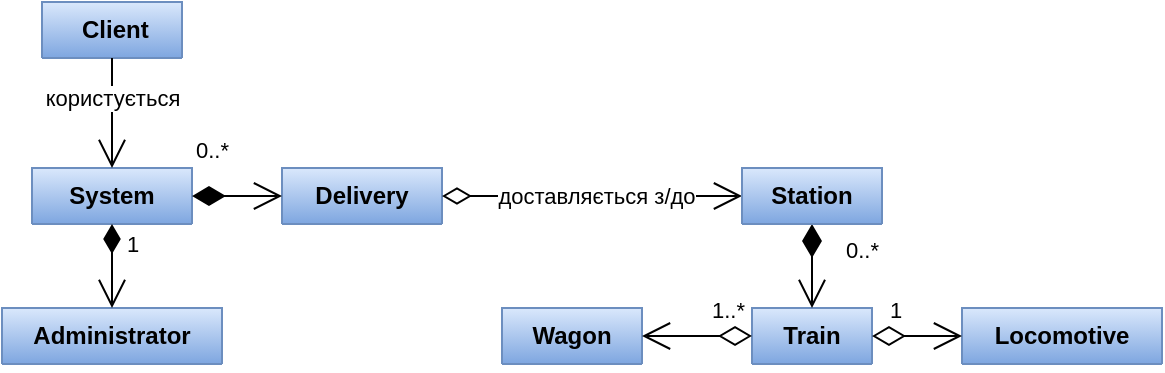 <mxfile version="14.5.7" type="device" pages="3"><diagram name="Object diagram" id="HS8vHeRu2_V5o-TIK8Mf"><mxGraphModel dx="1935" dy="1629" grid="1" gridSize="10" guides="1" tooltips="1" connect="1" arrows="1" fold="1" page="1" pageScale="1" pageWidth="827" pageHeight="1169" math="0" shadow="0"><root><mxCell id="bhJnaaOuVHzMtOpXu-5Q-0"/><mxCell id="bhJnaaOuVHzMtOpXu-5Q-1" parent="bhJnaaOuVHzMtOpXu-5Q-0"/><mxCell id="bhJnaaOuVHzMtOpXu-5Q-2" value="System" style="swimlane;fontStyle=1;align=center;verticalAlign=top;childLayout=stackLayout;horizontal=1;startSize=28;horizontalStack=0;resizeParent=1;resizeParentMax=0;resizeLast=0;collapsible=1;marginBottom=0;gradientColor=#7ea6e0;fillColor=#dae8fc;strokeColor=#6c8ebf;autosize=1;" parent="bhJnaaOuVHzMtOpXu-5Q-1" vertex="1" collapsed="1"><mxGeometry x="-15" y="80" width="80" height="28" as="geometry"><mxRectangle x="244" y="40" width="170" height="192" as="alternateBounds"/></mxGeometry></mxCell><mxCell id="bhJnaaOuVHzMtOpXu-5Q-3" value="+ Deliveries: Deliver[*]" style="text;strokeColor=none;fillColor=none;align=left;verticalAlign=middle;spacingLeft=4;spacingRight=4;overflow=hidden;rotatable=0;points=[[0,0.5],[1,0.5]];portConstraint=eastwest;" parent="bhJnaaOuVHzMtOpXu-5Q-2" vertex="1"><mxGeometry y="28" width="80" height="20" as="geometry"/></mxCell><mxCell id="bhJnaaOuVHzMtOpXu-5Q-4" value="" style="line;strokeWidth=1;fillColor=none;align=left;verticalAlign=middle;spacingTop=-1;spacingLeft=3;spacingRight=3;rotatable=0;labelPosition=right;points=[];portConstraint=eastwest;" parent="bhJnaaOuVHzMtOpXu-5Q-2" vertex="1"><mxGeometry y="48" width="80" height="4" as="geometry"/></mxCell><mxCell id="bhJnaaOuVHzMtOpXu-5Q-5" value="+ Start(): void" style="text;strokeColor=none;fillColor=none;align=left;verticalAlign=middle;spacingLeft=4;spacingRight=4;overflow=hidden;rotatable=0;points=[[0,0.5],[1,0.5]];portConstraint=eastwest;" parent="bhJnaaOuVHzMtOpXu-5Q-2" vertex="1"><mxGeometry y="52" width="80" height="20" as="geometry"/></mxCell><mxCell id="bhJnaaOuVHzMtOpXu-5Q-6" value="+ Authorise(): bool" style="text;strokeColor=none;fillColor=none;align=left;verticalAlign=middle;spacingLeft=4;spacingRight=4;overflow=hidden;rotatable=0;points=[[0,0.5],[1,0.5]];portConstraint=eastwest;" parent="bhJnaaOuVHzMtOpXu-5Q-2" vertex="1"><mxGeometry y="72" width="80" height="20" as="geometry"/></mxCell><mxCell id="bhJnaaOuVHzMtOpXu-5Q-7" value="+ GetDeliveries(): Delivery[*]" style="text;strokeColor=none;fillColor=none;align=left;verticalAlign=middle;spacingLeft=4;spacingRight=4;overflow=hidden;rotatable=0;points=[[0,0.5],[1,0.5]];portConstraint=eastwest;" parent="bhJnaaOuVHzMtOpXu-5Q-2" vertex="1"><mxGeometry y="92" width="80" height="20" as="geometry"/></mxCell><mxCell id="bhJnaaOuVHzMtOpXu-5Q-8" value="+ AddDelivery(): bool" style="text;strokeColor=none;fillColor=none;align=left;verticalAlign=middle;spacingLeft=4;spacingRight=4;overflow=hidden;rotatable=0;points=[[0,0.5],[1,0.5]];portConstraint=eastwest;" parent="bhJnaaOuVHzMtOpXu-5Q-2" vertex="1"><mxGeometry y="112" width="80" height="20" as="geometry"/></mxCell><mxCell id="bhJnaaOuVHzMtOpXu-5Q-9" value="+ CalculateRouteLength(): int" style="text;strokeColor=none;fillColor=none;align=left;verticalAlign=middle;spacingLeft=4;spacingRight=4;overflow=hidden;rotatable=0;points=[[0,0.5],[1,0.5]];portConstraint=eastwest;" parent="bhJnaaOuVHzMtOpXu-5Q-2" vertex="1"><mxGeometry y="132" width="80" height="20" as="geometry"/></mxCell><mxCell id="bhJnaaOuVHzMtOpXu-5Q-10" value="+ CreateTrain(): Train" style="text;strokeColor=none;fillColor=none;align=left;verticalAlign=middle;spacingLeft=4;spacingRight=4;overflow=hidden;rotatable=0;points=[[0,0.5],[1,0.5]];portConstraint=eastwest;" parent="bhJnaaOuVHzMtOpXu-5Q-2" vertex="1"><mxGeometry y="152" width="80" height="20" as="geometry"/></mxCell><mxCell id="bhJnaaOuVHzMtOpXu-5Q-11" value="+ GetStations(): Station[1..*]" style="text;strokeColor=none;fillColor=none;align=left;verticalAlign=middle;spacingLeft=4;spacingRight=4;overflow=hidden;rotatable=0;points=[[0,0.5],[1,0.5]];portConstraint=eastwest;" parent="bhJnaaOuVHzMtOpXu-5Q-2" vertex="1"><mxGeometry y="172" width="80" height="20" as="geometry"/></mxCell><mxCell id="bhJnaaOuVHzMtOpXu-5Q-12" value=" Client" style="swimlane;fontStyle=1;align=center;verticalAlign=top;childLayout=stackLayout;horizontal=1;startSize=28;horizontalStack=0;resizeParent=1;resizeParentMax=0;resizeLast=0;collapsible=1;marginBottom=0;gradientColor=#7ea6e0;fillColor=#dae8fc;strokeColor=#6c8ebf;autosize=1;" parent="bhJnaaOuVHzMtOpXu-5Q-1" vertex="1" collapsed="1"><mxGeometry x="-10" y="-3" width="70" height="28" as="geometry"><mxRectangle x="-10" y="-3" width="170" height="72" as="alternateBounds"/></mxGeometry></mxCell><mxCell id="bhJnaaOuVHzMtOpXu-5Q-13" value="" style="line;strokeWidth=1;fillColor=none;align=left;verticalAlign=middle;spacingTop=-1;spacingLeft=3;spacingRight=3;rotatable=0;labelPosition=right;points=[];portConstraint=eastwest;" parent="bhJnaaOuVHzMtOpXu-5Q-12" vertex="1"><mxGeometry y="28" width="70" height="4" as="geometry"/></mxCell><mxCell id="bhJnaaOuVHzMtOpXu-5Q-14" value="+ GetDeliveries(): Delivery[*]" style="text;strokeColor=none;fillColor=none;align=left;verticalAlign=middle;spacingLeft=4;spacingRight=4;overflow=hidden;rotatable=0;points=[[0,0.5],[1,0.5]];portConstraint=eastwest;" parent="bhJnaaOuVHzMtOpXu-5Q-12" vertex="1"><mxGeometry y="32" width="70" height="20" as="geometry"/></mxCell><mxCell id="bhJnaaOuVHzMtOpXu-5Q-15" value="+ AddDelivery(): bool" style="text;strokeColor=none;fillColor=none;align=left;verticalAlign=middle;spacingLeft=4;spacingRight=4;overflow=hidden;rotatable=0;points=[[0,0.5],[1,0.5]];portConstraint=eastwest;" parent="bhJnaaOuVHzMtOpXu-5Q-12" vertex="1"><mxGeometry y="52" width="70" height="20" as="geometry"/></mxCell><mxCell id="bhJnaaOuVHzMtOpXu-5Q-16" value="Delivery" style="swimlane;fontStyle=1;align=center;verticalAlign=top;childLayout=stackLayout;horizontal=1;startSize=28;horizontalStack=0;resizeParent=1;resizeParentMax=0;resizeLast=0;collapsible=1;marginBottom=0;gradientColor=#7ea6e0;fillColor=#dae8fc;strokeColor=#6c8ebf;autosize=1;" parent="bhJnaaOuVHzMtOpXu-5Q-1" vertex="1" collapsed="1"><mxGeometry x="110" y="80" width="80" height="28" as="geometry"><mxRectangle x="475" y="10" width="160" height="252" as="alternateBounds"/></mxGeometry></mxCell><mxCell id="bhJnaaOuVHzMtOpXu-5Q-17" value="+ Status: StatusType" style="text;strokeColor=none;fillColor=none;align=left;verticalAlign=middle;spacingLeft=4;spacingRight=4;overflow=hidden;rotatable=0;points=[[0,0.5],[1,0.5]];portConstraint=eastwest;" parent="bhJnaaOuVHzMtOpXu-5Q-16" vertex="1"><mxGeometry y="28" width="80" height="20" as="geometry"/></mxCell><mxCell id="bhJnaaOuVHzMtOpXu-5Q-18" value="+ Good: string" style="text;strokeColor=none;fillColor=none;align=left;verticalAlign=middle;spacingLeft=4;spacingRight=4;overflow=hidden;rotatable=0;points=[[0,0.5],[1,0.5]];portConstraint=eastwest;" parent="bhJnaaOuVHzMtOpXu-5Q-16" vertex="1"><mxGeometry y="48" width="80" height="20" as="geometry"/></mxCell><mxCell id="bhJnaaOuVHzMtOpXu-5Q-19" value="+ Weight: int" style="text;strokeColor=none;fillColor=none;align=left;verticalAlign=middle;spacingLeft=4;spacingRight=4;overflow=hidden;rotatable=0;points=[[0,0.5],[1,0.5]];portConstraint=eastwest;" parent="bhJnaaOuVHzMtOpXu-5Q-16" vertex="1"><mxGeometry y="68" width="80" height="20" as="geometry"/></mxCell><mxCell id="bhJnaaOuVHzMtOpXu-5Q-20" value="+ Volume: int" style="text;strokeColor=none;fillColor=none;align=left;verticalAlign=middle;spacingLeft=4;spacingRight=4;overflow=hidden;rotatable=0;points=[[0,0.5],[1,0.5]];portConstraint=eastwest;" parent="bhJnaaOuVHzMtOpXu-5Q-16" vertex="1"><mxGeometry y="88" width="80" height="20" as="geometry"/></mxCell><mxCell id="bhJnaaOuVHzMtOpXu-5Q-21" value="+ Price: float" style="text;strokeColor=none;fillColor=none;align=left;verticalAlign=middle;spacingLeft=4;spacingRight=4;overflow=hidden;rotatable=0;points=[[0,0.5],[1,0.5]];portConstraint=eastwest;" parent="bhJnaaOuVHzMtOpXu-5Q-16" vertex="1"><mxGeometry y="108" width="80" height="20" as="geometry"/></mxCell><mxCell id="bhJnaaOuVHzMtOpXu-5Q-22" value="+ DepartureStation: Station" style="text;strokeColor=none;fillColor=none;align=left;verticalAlign=middle;spacingLeft=4;spacingRight=4;overflow=hidden;rotatable=0;points=[[0,0.5],[1,0.5]];portConstraint=eastwest;" parent="bhJnaaOuVHzMtOpXu-5Q-16" vertex="1"><mxGeometry y="128" width="80" height="20" as="geometry"/></mxCell><mxCell id="bhJnaaOuVHzMtOpXu-5Q-23" value="+ ArrivalStation: Station" style="text;strokeColor=none;fillColor=none;align=left;verticalAlign=middle;spacingLeft=4;spacingRight=4;overflow=hidden;rotatable=0;points=[[0,0.5],[1,0.5]];portConstraint=eastwest;" parent="bhJnaaOuVHzMtOpXu-5Q-16" vertex="1"><mxGeometry y="148" width="80" height="20" as="geometry"/></mxCell><mxCell id="bhJnaaOuVHzMtOpXu-5Q-24" value="+ RouteLength: int" style="text;strokeColor=none;fillColor=none;align=left;verticalAlign=middle;spacingLeft=4;spacingRight=4;overflow=hidden;rotatable=0;points=[[0,0.5],[1,0.5]];portConstraint=eastwest;" parent="bhJnaaOuVHzMtOpXu-5Q-16" vertex="1"><mxGeometry y="168" width="80" height="20" as="geometry"/></mxCell><mxCell id="bhJnaaOuVHzMtOpXu-5Q-25" value="" style="line;strokeWidth=1;fillColor=none;align=left;verticalAlign=middle;spacingTop=-1;spacingLeft=3;spacingRight=3;rotatable=0;labelPosition=right;points=[];portConstraint=eastwest;" parent="bhJnaaOuVHzMtOpXu-5Q-16" vertex="1"><mxGeometry y="188" width="80" height="4" as="geometry"/></mxCell><mxCell id="bhJnaaOuVHzMtOpXu-5Q-26" value="+ ChangeStatus(): bool" style="text;strokeColor=none;fillColor=none;align=left;verticalAlign=middle;spacingLeft=4;spacingRight=4;overflow=hidden;rotatable=0;points=[[0,0.5],[1,0.5]];portConstraint=eastwest;" parent="bhJnaaOuVHzMtOpXu-5Q-16" vertex="1"><mxGeometry y="192" width="80" height="20" as="geometry"/></mxCell><mxCell id="bhJnaaOuVHzMtOpXu-5Q-27" value="+ AddTrain(): void" style="text;strokeColor=none;fillColor=none;align=left;verticalAlign=middle;spacingLeft=4;spacingRight=4;overflow=hidden;rotatable=0;points=[[0,0.5],[1,0.5]];portConstraint=eastwest;" parent="bhJnaaOuVHzMtOpXu-5Q-16" vertex="1"><mxGeometry y="212" width="80" height="20" as="geometry"/></mxCell><mxCell id="bhJnaaOuVHzMtOpXu-5Q-28" value="- CountPrice(): int" style="text;strokeColor=none;fillColor=none;align=left;verticalAlign=middle;spacingLeft=4;spacingRight=4;overflow=hidden;rotatable=0;points=[[0,0.5],[1,0.5]];portConstraint=eastwest;" parent="bhJnaaOuVHzMtOpXu-5Q-16" vertex="1"><mxGeometry y="232" width="80" height="20" as="geometry"/></mxCell><mxCell id="bhJnaaOuVHzMtOpXu-5Q-29" value="Administrator" style="swimlane;fontStyle=1;align=center;verticalAlign=top;childLayout=stackLayout;horizontal=1;startSize=28;horizontalStack=0;resizeParent=1;resizeParentMax=0;resizeLast=0;collapsible=1;marginBottom=0;gradientColor=#7ea6e0;fillColor=#dae8fc;strokeColor=#6c8ebf;autosize=1;" parent="bhJnaaOuVHzMtOpXu-5Q-1" vertex="1" collapsed="1"><mxGeometry x="-30" y="150" width="110" height="28" as="geometry"><mxRectangle x="-10" y="160" width="180" height="112" as="alternateBounds"/></mxGeometry></mxCell><mxCell id="bhJnaaOuVHzMtOpXu-5Q-30" value="" style="line;strokeWidth=1;fillColor=none;align=left;verticalAlign=middle;spacingTop=-1;spacingLeft=3;spacingRight=3;rotatable=0;labelPosition=right;points=[];portConstraint=eastwest;" parent="bhJnaaOuVHzMtOpXu-5Q-29" vertex="1"><mxGeometry y="28" width="110" height="4" as="geometry"/></mxCell><mxCell id="bhJnaaOuVHzMtOpXu-5Q-31" value="+ GetDeliveries(): Delivery[*]" style="text;strokeColor=none;fillColor=none;align=left;verticalAlign=middle;spacingLeft=4;spacingRight=4;overflow=hidden;rotatable=0;points=[[0,0.5],[1,0.5]];portConstraint=eastwest;" parent="bhJnaaOuVHzMtOpXu-5Q-29" vertex="1"><mxGeometry y="32" width="110" height="20" as="geometry"/></mxCell><mxCell id="bhJnaaOuVHzMtOpXu-5Q-32" value="+ GetStations(): Station[*]" style="text;strokeColor=none;fillColor=none;align=left;verticalAlign=middle;spacingLeft=4;spacingRight=4;overflow=hidden;rotatable=0;points=[[0,0.5],[1,0.5]];portConstraint=eastwest;" parent="bhJnaaOuVHzMtOpXu-5Q-29" vertex="1"><mxGeometry y="52" width="110" height="20" as="geometry"/></mxCell><mxCell id="bhJnaaOuVHzMtOpXu-5Q-33" value="+ CreateTrain(): bool" style="text;strokeColor=none;fillColor=none;align=left;verticalAlign=middle;spacingLeft=4;spacingRight=4;overflow=hidden;rotatable=0;points=[[0,0.5],[1,0.5]];portConstraint=eastwest;" parent="bhJnaaOuVHzMtOpXu-5Q-29" vertex="1"><mxGeometry y="72" width="110" height="20" as="geometry"/></mxCell><mxCell id="bhJnaaOuVHzMtOpXu-5Q-34" value="+ ChangeDeliveryStatus(): bool" style="text;strokeColor=none;fillColor=none;align=left;verticalAlign=middle;spacingLeft=4;spacingRight=4;overflow=hidden;rotatable=0;points=[[0,0.5],[1,0.5]];portConstraint=eastwest;" parent="bhJnaaOuVHzMtOpXu-5Q-29" vertex="1"><mxGeometry y="92" width="110" height="20" as="geometry"/></mxCell><mxCell id="bhJnaaOuVHzMtOpXu-5Q-35" value="Train" style="swimlane;fontStyle=1;align=center;verticalAlign=top;childLayout=stackLayout;horizontal=1;startSize=28;horizontalStack=0;resizeParent=1;resizeParentMax=0;resizeLast=0;collapsible=1;marginBottom=0;gradientColor=#7ea6e0;fillColor=#dae8fc;strokeColor=#6c8ebf;autosize=1;" parent="bhJnaaOuVHzMtOpXu-5Q-1" vertex="1" collapsed="1"><mxGeometry x="345" y="150" width="60" height="28" as="geometry"><mxRectangle x="755" y="330" width="160" height="72" as="alternateBounds"/></mxGeometry></mxCell><mxCell id="bhJnaaOuVHzMtOpXu-5Q-36" value="+ Locomotive: Locomotive" style="text;strokeColor=none;fillColor=none;align=left;verticalAlign=middle;spacingLeft=4;spacingRight=4;overflow=hidden;rotatable=0;points=[[0,0.5],[1,0.5]];portConstraint=eastwest;" parent="bhJnaaOuVHzMtOpXu-5Q-35" vertex="1"><mxGeometry y="28" width="60" height="20" as="geometry"/></mxCell><mxCell id="bhJnaaOuVHzMtOpXu-5Q-37" value="+ Wagons: Wagon[*]" style="text;strokeColor=none;fillColor=none;align=left;verticalAlign=middle;spacingLeft=4;spacingRight=4;overflow=hidden;rotatable=0;points=[[0,0.5],[1,0.5]];portConstraint=eastwest;" parent="bhJnaaOuVHzMtOpXu-5Q-35" vertex="1"><mxGeometry y="48" width="60" height="20" as="geometry"/></mxCell><mxCell id="bhJnaaOuVHzMtOpXu-5Q-38" value="" style="line;strokeWidth=1;fillColor=none;align=left;verticalAlign=middle;spacingTop=-1;spacingLeft=3;spacingRight=3;rotatable=0;labelPosition=right;points=[];portConstraint=eastwest;" parent="bhJnaaOuVHzMtOpXu-5Q-35" vertex="1"><mxGeometry y="68" width="60" height="4" as="geometry"/></mxCell><mxCell id="bhJnaaOuVHzMtOpXu-5Q-39" value="Locomotive" style="swimlane;fontStyle=1;align=center;verticalAlign=top;childLayout=stackLayout;horizontal=1;startSize=28;horizontalStack=0;resizeParent=1;resizeParentMax=0;resizeLast=0;collapsible=1;marginBottom=0;gradientColor=#7ea6e0;fillColor=#dae8fc;strokeColor=#6c8ebf;autosize=1;" parent="bhJnaaOuVHzMtOpXu-5Q-1" vertex="1" collapsed="1"><mxGeometry x="450" y="150" width="100" height="28" as="geometry"><mxRectangle x="475" y="370" width="160" height="72" as="alternateBounds"/></mxGeometry></mxCell><mxCell id="bhJnaaOuVHzMtOpXu-5Q-40" value="+ Weight: int" style="text;strokeColor=none;fillColor=none;align=left;verticalAlign=middle;spacingLeft=4;spacingRight=4;overflow=hidden;rotatable=0;points=[[0,0.5],[1,0.5]];portConstraint=eastwest;" parent="bhJnaaOuVHzMtOpXu-5Q-39" vertex="1"><mxGeometry y="28" width="100" height="20" as="geometry"/></mxCell><mxCell id="bhJnaaOuVHzMtOpXu-5Q-41" value="+ MaximumWeight: int" style="text;strokeColor=none;fillColor=none;align=left;verticalAlign=middle;spacingLeft=4;spacingRight=4;overflow=hidden;rotatable=0;points=[[0,0.5],[1,0.5]];portConstraint=eastwest;" parent="bhJnaaOuVHzMtOpXu-5Q-39" vertex="1"><mxGeometry y="48" width="100" height="20" as="geometry"/></mxCell><mxCell id="bhJnaaOuVHzMtOpXu-5Q-42" value="" style="line;strokeWidth=1;fillColor=none;align=left;verticalAlign=middle;spacingTop=-1;spacingLeft=3;spacingRight=3;rotatable=0;labelPosition=right;points=[];portConstraint=eastwest;" parent="bhJnaaOuVHzMtOpXu-5Q-39" vertex="1"><mxGeometry y="68" width="100" height="4" as="geometry"/></mxCell><mxCell id="bhJnaaOuVHzMtOpXu-5Q-43" value="Wagon" style="swimlane;fontStyle=1;align=center;verticalAlign=top;childLayout=stackLayout;horizontal=1;startSize=28;horizontalStack=0;resizeParent=1;resizeParentMax=0;resizeLast=0;collapsible=1;marginBottom=0;gradientColor=#7ea6e0;fillColor=#dae8fc;strokeColor=#6c8ebf;autosize=1;" parent="bhJnaaOuVHzMtOpXu-5Q-1" vertex="1" collapsed="1"><mxGeometry x="220" y="150" width="70" height="28" as="geometry"><mxRectangle x="475" y="290" width="160" height="72" as="alternateBounds"/></mxGeometry></mxCell><mxCell id="bhJnaaOuVHzMtOpXu-5Q-44" value="+ MaximumWeight: int" style="text;strokeColor=none;fillColor=none;align=left;verticalAlign=middle;spacingLeft=4;spacingRight=4;overflow=hidden;rotatable=0;points=[[0,0.5],[1,0.5]];portConstraint=eastwest;" parent="bhJnaaOuVHzMtOpXu-5Q-43" vertex="1"><mxGeometry y="28" width="70" height="20" as="geometry"/></mxCell><mxCell id="bhJnaaOuVHzMtOpXu-5Q-45" value="+ Volume: int" style="text;strokeColor=none;fillColor=none;align=left;verticalAlign=middle;spacingLeft=4;spacingRight=4;overflow=hidden;rotatable=0;points=[[0,0.5],[1,0.5]];portConstraint=eastwest;" parent="bhJnaaOuVHzMtOpXu-5Q-43" vertex="1"><mxGeometry y="48" width="70" height="20" as="geometry"/></mxCell><mxCell id="bhJnaaOuVHzMtOpXu-5Q-46" value="" style="line;strokeWidth=1;fillColor=none;align=left;verticalAlign=middle;spacingTop=-1;spacingLeft=3;spacingRight=3;rotatable=0;labelPosition=right;points=[];portConstraint=eastwest;" parent="bhJnaaOuVHzMtOpXu-5Q-43" vertex="1"><mxGeometry y="68" width="70" height="4" as="geometry"/></mxCell><mxCell id="bhJnaaOuVHzMtOpXu-5Q-47" value="1..*" style="endArrow=open;html=1;endSize=12;startArrow=diamondThin;startSize=14;startFill=0;align=left;verticalAlign=bottom;edgeStyle=elbowEdgeStyle;" parent="bhJnaaOuVHzMtOpXu-5Q-1" source="bhJnaaOuVHzMtOpXu-5Q-35" target="bhJnaaOuVHzMtOpXu-5Q-43" edge="1"><mxGeometry x="-0.176" y="-4" relative="1" as="geometry"><mxPoint x="185" y="478" as="sourcePoint"/><mxPoint x="345" y="478" as="targetPoint"/><mxPoint as="offset"/></mxGeometry></mxCell><mxCell id="bhJnaaOuVHzMtOpXu-5Q-48" value="1" style="endArrow=open;html=1;endSize=12;startArrow=diamondThin;startSize=14;startFill=0;align=left;verticalAlign=bottom;edgeStyle=elbowEdgeStyle;" parent="bhJnaaOuVHzMtOpXu-5Q-1" source="bhJnaaOuVHzMtOpXu-5Q-35" target="bhJnaaOuVHzMtOpXu-5Q-39" edge="1"><mxGeometry x="-0.714" y="4" relative="1" as="geometry"><mxPoint x="700" y="381" as="sourcePoint"/><mxPoint x="285" y="452" as="targetPoint"/><mxPoint as="offset"/></mxGeometry></mxCell><mxCell id="bhJnaaOuVHzMtOpXu-5Q-49" value="0..*" style="endArrow=open;html=1;endSize=12;startArrow=diamondThin;startSize=14;startFill=1;align=left;verticalAlign=bottom;edgeStyle=orthogonalEdgeStyle;" parent="bhJnaaOuVHzMtOpXu-5Q-1" source="bhJnaaOuVHzMtOpXu-5Q-58" target="bhJnaaOuVHzMtOpXu-5Q-35" edge="1"><mxGeometry x="0.048" y="15" relative="1" as="geometry"><mxPoint x="495" y="234" as="sourcePoint"/><mxPoint x="870" y="94" as="targetPoint"/><mxPoint as="offset"/></mxGeometry></mxCell><mxCell id="bhJnaaOuVHzMtOpXu-5Q-50" value="" style="endArrow=open;endFill=1;endSize=12;html=1;edgeStyle=elbowEdgeStyle;elbow=vertical;startArrow=diamondThin;startFill=0;startSize=12;" parent="bhJnaaOuVHzMtOpXu-5Q-1" source="bhJnaaOuVHzMtOpXu-5Q-16" target="bhJnaaOuVHzMtOpXu-5Q-58" edge="1"><mxGeometry width="160" relative="1" as="geometry"><mxPoint x="645" y="260" as="sourcePoint"/><mxPoint x="805" y="260" as="targetPoint"/></mxGeometry></mxCell><mxCell id="bhJnaaOuVHzMtOpXu-5Q-51" value="доставляється з/до" style="edgeLabel;html=1;align=center;verticalAlign=middle;resizable=0;points=[];" parent="bhJnaaOuVHzMtOpXu-5Q-50" vertex="1" connectable="0"><mxGeometry x="-0.387" y="1" relative="1" as="geometry"><mxPoint x="30.88" y="0.53" as="offset"/></mxGeometry></mxCell><mxCell id="bhJnaaOuVHzMtOpXu-5Q-52" value="" style="endArrow=open;endFill=1;endSize=12;html=1;" parent="bhJnaaOuVHzMtOpXu-5Q-1" source="bhJnaaOuVHzMtOpXu-5Q-12" target="bhJnaaOuVHzMtOpXu-5Q-2" edge="1"><mxGeometry width="160" relative="1" as="geometry"><mxPoint x="140" y="90" as="sourcePoint"/><mxPoint x="300" y="90" as="targetPoint"/></mxGeometry></mxCell><mxCell id="bhJnaaOuVHzMtOpXu-5Q-53" value="користується" style="edgeLabel;html=1;align=center;verticalAlign=middle;resizable=0;points=[];" parent="bhJnaaOuVHzMtOpXu-5Q-52" vertex="1" connectable="0"><mxGeometry x="-0.437" y="1" relative="1" as="geometry"><mxPoint x="-1.0" y="4.17" as="offset"/></mxGeometry></mxCell><mxCell id="bhJnaaOuVHzMtOpXu-5Q-54" value="" style="endArrow=open;endFill=1;endSize=12;html=1;startArrow=diamondThin;startFill=1;startSize=12;" parent="bhJnaaOuVHzMtOpXu-5Q-1" source="bhJnaaOuVHzMtOpXu-5Q-2" target="bhJnaaOuVHzMtOpXu-5Q-29" edge="1"><mxGeometry width="160" relative="1" as="geometry"><mxPoint x="40" y="130" as="sourcePoint"/><mxPoint x="40" y="172" as="targetPoint"/></mxGeometry></mxCell><mxCell id="bhJnaaOuVHzMtOpXu-5Q-55" value="1" style="edgeLabel;html=1;align=center;verticalAlign=middle;resizable=0;points=[];" parent="bhJnaaOuVHzMtOpXu-5Q-54" vertex="1" connectable="0"><mxGeometry x="-0.514" relative="1" as="geometry"><mxPoint x="10" as="offset"/></mxGeometry></mxCell><mxCell id="bhJnaaOuVHzMtOpXu-5Q-56" value="0..*" style="endArrow=open;html=1;endSize=12;startArrow=diamondThin;startSize=14;startFill=1;align=left;verticalAlign=bottom;edgeStyle=elbowEdgeStyle;" parent="bhJnaaOuVHzMtOpXu-5Q-1" source="bhJnaaOuVHzMtOpXu-5Q-2" target="bhJnaaOuVHzMtOpXu-5Q-16" edge="1"><mxGeometry x="-1" y="14" relative="1" as="geometry"><mxPoint x="330" y="80" as="sourcePoint"/><mxPoint x="440" y="40" as="targetPoint"/><mxPoint as="offset"/></mxGeometry></mxCell><mxCell id="bhJnaaOuVHzMtOpXu-5Q-57" style="edgeStyle=none;rounded=0;orthogonalLoop=1;jettySize=auto;html=1;exitX=0.25;exitY=1;exitDx=0;exitDy=0;endArrow=none;endFill=0;" parent="bhJnaaOuVHzMtOpXu-5Q-1" source="bhJnaaOuVHzMtOpXu-5Q-35" target="bhJnaaOuVHzMtOpXu-5Q-35" edge="1"><mxGeometry relative="1" as="geometry"/></mxCell><mxCell id="bhJnaaOuVHzMtOpXu-5Q-58" value="Station" style="swimlane;fontStyle=1;align=center;verticalAlign=top;childLayout=stackLayout;horizontal=1;startSize=28;horizontalStack=0;resizeParent=1;resizeParentMax=0;resizeLast=0;collapsible=1;marginBottom=0;gradientColor=#7ea6e0;fillColor=#dae8fc;strokeColor=#6c8ebf;autosize=1;" parent="bhJnaaOuVHzMtOpXu-5Q-1" vertex="1" collapsed="1"><mxGeometry x="340" y="80" width="70" height="28" as="geometry"><mxRectangle x="780" y="190" width="110" height="72" as="alternateBounds"/></mxGeometry></mxCell><mxCell id="bhJnaaOuVHzMtOpXu-5Q-59" value="+ Name: string" style="text;strokeColor=none;fillColor=none;align=left;verticalAlign=middle;spacingLeft=4;spacingRight=4;overflow=hidden;rotatable=0;points=[[0,0.5],[1,0.5]];portConstraint=eastwest;" parent="bhJnaaOuVHzMtOpXu-5Q-58" vertex="1"><mxGeometry y="28" width="70" height="20" as="geometry"/></mxCell><mxCell id="bhJnaaOuVHzMtOpXu-5Q-60" value="+ Trains: Train[*]" style="text;strokeColor=none;fillColor=none;align=left;verticalAlign=middle;spacingLeft=4;spacingRight=4;overflow=hidden;rotatable=0;points=[[0,0.5],[1,0.5]];portConstraint=eastwest;" parent="bhJnaaOuVHzMtOpXu-5Q-58" vertex="1"><mxGeometry y="48" width="70" height="20" as="geometry"/></mxCell><mxCell id="bhJnaaOuVHzMtOpXu-5Q-61" value="" style="line;strokeWidth=1;fillColor=none;align=left;verticalAlign=middle;spacingTop=-1;spacingLeft=3;spacingRight=3;rotatable=0;labelPosition=right;points=[];portConstraint=eastwest;" parent="bhJnaaOuVHzMtOpXu-5Q-58" vertex="1"><mxGeometry y="68" width="70" height="4" as="geometry"/></mxCell></root></mxGraphModel></diagram><diagram id="PvMWsd_s2gx31j1sasEi" name="Use-case diagram"><mxGraphModel dx="868" dy="403" grid="1" gridSize="10" guides="1" tooltips="1" connect="1" arrows="1" fold="1" page="1" pageScale="1" pageWidth="827" pageHeight="1169" math="0" shadow="0"><root><mxCell id="g9F3_huRFBLCHjRyNG0x-0"/><mxCell id="g9F3_huRFBLCHjRyNG0x-1" parent="g9F3_huRFBLCHjRyNG0x-0"/><mxCell id="g9F3_huRFBLCHjRyNG0x-17" style="edgeStyle=none;rounded=0;orthogonalLoop=1;jettySize=auto;html=1;endArrow=none;endFill=0;" parent="g9F3_huRFBLCHjRyNG0x-1" source="g9F3_huRFBLCHjRyNG0x-2" target="g9F3_huRFBLCHjRyNG0x-4" edge="1"><mxGeometry relative="1" as="geometry"/></mxCell><mxCell id="g9F3_huRFBLCHjRyNG0x-18" style="edgeStyle=none;rounded=0;orthogonalLoop=1;jettySize=auto;html=1;endArrow=none;endFill=0;" parent="g9F3_huRFBLCHjRyNG0x-1" source="g9F3_huRFBLCHjRyNG0x-2" target="g9F3_huRFBLCHjRyNG0x-5" edge="1"><mxGeometry relative="1" as="geometry"/></mxCell><mxCell id="g9F3_huRFBLCHjRyNG0x-19" style="edgeStyle=none;rounded=0;orthogonalLoop=1;jettySize=auto;html=1;endArrow=none;endFill=0;" parent="g9F3_huRFBLCHjRyNG0x-1" source="g9F3_huRFBLCHjRyNG0x-2" target="g9F3_huRFBLCHjRyNG0x-6" edge="1"><mxGeometry relative="1" as="geometry"/></mxCell><mxCell id="g9F3_huRFBLCHjRyNG0x-2" value="Client" style="shape=umlActor;verticalLabelPosition=bottom;verticalAlign=top;html=1;outlineConnect=0;" parent="g9F3_huRFBLCHjRyNG0x-1" vertex="1"><mxGeometry x="40" y="210" width="30" height="60" as="geometry"/></mxCell><mxCell id="g9F3_huRFBLCHjRyNG0x-13" style="rounded=0;orthogonalLoop=1;jettySize=auto;html=1;endArrow=none;endFill=0;" parent="g9F3_huRFBLCHjRyNG0x-1" source="g9F3_huRFBLCHjRyNG0x-3" target="g9F3_huRFBLCHjRyNG0x-8" edge="1"><mxGeometry relative="1" as="geometry"/></mxCell><mxCell id="g9F3_huRFBLCHjRyNG0x-14" style="edgeStyle=none;rounded=0;orthogonalLoop=1;jettySize=auto;html=1;endArrow=none;endFill=0;" parent="g9F3_huRFBLCHjRyNG0x-1" source="g9F3_huRFBLCHjRyNG0x-3" target="g9F3_huRFBLCHjRyNG0x-9" edge="1"><mxGeometry relative="1" as="geometry"/></mxCell><mxCell id="g9F3_huRFBLCHjRyNG0x-15" style="edgeStyle=none;rounded=0;orthogonalLoop=1;jettySize=auto;html=1;endArrow=none;endFill=0;" parent="g9F3_huRFBLCHjRyNG0x-1" source="g9F3_huRFBLCHjRyNG0x-3" target="g9F3_huRFBLCHjRyNG0x-10" edge="1"><mxGeometry relative="1" as="geometry"/></mxCell><mxCell id="g9F3_huRFBLCHjRyNG0x-16" style="edgeStyle=none;rounded=0;orthogonalLoop=1;jettySize=auto;html=1;endArrow=none;endFill=0;" parent="g9F3_huRFBLCHjRyNG0x-1" source="g9F3_huRFBLCHjRyNG0x-3" target="g9F3_huRFBLCHjRyNG0x-11" edge="1"><mxGeometry relative="1" as="geometry"/></mxCell><mxCell id="g9F3_huRFBLCHjRyNG0x-20" style="edgeStyle=none;rounded=0;orthogonalLoop=1;jettySize=auto;html=1;endArrow=none;endFill=0;" parent="g9F3_huRFBLCHjRyNG0x-1" source="g9F3_huRFBLCHjRyNG0x-3" target="g9F3_huRFBLCHjRyNG0x-4" edge="1"><mxGeometry relative="1" as="geometry"/></mxCell><mxCell id="g9F3_huRFBLCHjRyNG0x-3" value="Administrator" style="shape=umlActor;verticalLabelPosition=bottom;verticalAlign=top;html=1;outlineConnect=0;" parent="g9F3_huRFBLCHjRyNG0x-1" vertex="1"><mxGeometry x="770" y="205" width="30" height="60" as="geometry"/></mxCell><mxCell id="g9F3_huRFBLCHjRyNG0x-4" value="Авторизація" style="ellipse;whiteSpace=wrap;html=1;fillColor=#d5e8d4;strokeColor=#82b366;" parent="g9F3_huRFBLCHjRyNG0x-1" vertex="1"><mxGeometry x="360" y="90" width="100" height="70" as="geometry"/></mxCell><mxCell id="g9F3_huRFBLCHjRyNG0x-5" value="Переглянути минулі замовлення" style="ellipse;whiteSpace=wrap;html=1;fillColor=#d5e8d4;strokeColor=#82b366;" parent="g9F3_huRFBLCHjRyNG0x-1" vertex="1"><mxGeometry x="120" y="110" width="100" height="70" as="geometry"/></mxCell><mxCell id="g9F3_huRFBLCHjRyNG0x-6" value="Створити нове замовлення" style="ellipse;whiteSpace=wrap;html=1;fillColor=#d5e8d4;strokeColor=#82b366;" parent="g9F3_huRFBLCHjRyNG0x-1" vertex="1"><mxGeometry x="120" y="270" width="100" height="70" as="geometry"/></mxCell><mxCell id="g9F3_huRFBLCHjRyNG0x-8" value="Отримати замовлення зі статусом &quot;Створено&quot;" style="ellipse;whiteSpace=wrap;html=1;fillColor=#d5e8d4;strokeColor=#82b366;" parent="g9F3_huRFBLCHjRyNG0x-1" vertex="1"><mxGeometry x="590" y="110" width="110" height="70" as="geometry"/></mxCell><mxCell id="g9F3_huRFBLCHjRyNG0x-9" value="Отримати рухомий склад станцій" style="ellipse;whiteSpace=wrap;html=1;fillColor=#d5e8d4;strokeColor=#82b366;" parent="g9F3_huRFBLCHjRyNG0x-1" vertex="1"><mxGeometry x="595" y="200" width="100" height="70" as="geometry"/></mxCell><mxCell id="g9F3_huRFBLCHjRyNG0x-10" value="Створити потяги для виконання замовлення" style="ellipse;whiteSpace=wrap;html=1;fillColor=#d5e8d4;strokeColor=#82b366;" parent="g9F3_huRFBLCHjRyNG0x-1" vertex="1"><mxGeometry x="590" y="280" width="110" height="70" as="geometry"/></mxCell><mxCell id="g9F3_huRFBLCHjRyNG0x-11" value="Змінити статус замовлення" style="ellipse;whiteSpace=wrap;html=1;fillColor=#d5e8d4;strokeColor=#82b366;" parent="g9F3_huRFBLCHjRyNG0x-1" vertex="1"><mxGeometry x="590" y="360" width="110" height="70" as="geometry"/></mxCell><mxCell id="g9F3_huRFBLCHjRyNG0x-21" value="Ввести логін" style="ellipse;whiteSpace=wrap;html=1;fillColor=#fff2cc;strokeColor=#d6b656;" parent="g9F3_huRFBLCHjRyNG0x-1" vertex="1"><mxGeometry x="480" y="30" width="100" height="50" as="geometry"/></mxCell><mxCell id="g9F3_huRFBLCHjRyNG0x-22" value="Ввести пароль" style="ellipse;whiteSpace=wrap;html=1;fillColor=#fff2cc;strokeColor=#d6b656;" parent="g9F3_huRFBLCHjRyNG0x-1" vertex="1"><mxGeometry x="480" y="170" width="100" height="50" as="geometry"/></mxCell><mxCell id="g9F3_huRFBLCHjRyNG0x-23" value="&amp;lt;&amp;lt;include&amp;gt;&amp;gt;" style="endArrow=open;endSize=12;dashed=1;html=1;strokeColor=#000000;strokeWidth=1;" parent="g9F3_huRFBLCHjRyNG0x-1" source="g9F3_huRFBLCHjRyNG0x-4" target="g9F3_huRFBLCHjRyNG0x-21" edge="1"><mxGeometry x="-0.778" y="11" width="160" relative="1" as="geometry"><mxPoint x="404.661" y="193.136" as="sourcePoint"/><mxPoint x="496.292" y="154.426" as="targetPoint"/><mxPoint as="offset"/></mxGeometry></mxCell><mxCell id="g9F3_huRFBLCHjRyNG0x-24" value="&amp;lt;&amp;lt;include&amp;gt;&amp;gt;" style="endArrow=open;endSize=12;dashed=1;html=1;strokeColor=#000000;strokeWidth=1;" parent="g9F3_huRFBLCHjRyNG0x-1" source="g9F3_huRFBLCHjRyNG0x-4" target="g9F3_huRFBLCHjRyNG0x-22" edge="1"><mxGeometry x="-0.287" y="-10" width="160" relative="1" as="geometry"><mxPoint x="270.266" y="101.499" as="sourcePoint"/><mxPoint x="299.619" y="53.484" as="targetPoint"/><mxPoint as="offset"/></mxGeometry></mxCell><mxCell id="g9F3_huRFBLCHjRyNG0x-25" value="Ввести назву товару" style="ellipse;whiteSpace=wrap;html=1;fillColor=#fff2cc;strokeColor=#d6b656;" parent="g9F3_huRFBLCHjRyNG0x-1" vertex="1"><mxGeometry x="300" y="160" width="100" height="50" as="geometry"/></mxCell><mxCell id="g9F3_huRFBLCHjRyNG0x-26" value="Ввести вагу вантажу" style="ellipse;whiteSpace=wrap;html=1;fillColor=#fff2cc;strokeColor=#d6b656;" parent="g9F3_huRFBLCHjRyNG0x-1" vertex="1"><mxGeometry x="300" y="220" width="100" height="50" as="geometry"/></mxCell><mxCell id="g9F3_huRFBLCHjRyNG0x-27" value="Ввести об'єм вантажу" style="ellipse;whiteSpace=wrap;html=1;fillColor=#fff2cc;strokeColor=#d6b656;" parent="g9F3_huRFBLCHjRyNG0x-1" vertex="1"><mxGeometry x="300" y="280" width="100" height="50" as="geometry"/></mxCell><mxCell id="g9F3_huRFBLCHjRyNG0x-28" value="Ввести станцію відправлення" style="ellipse;whiteSpace=wrap;html=1;fillColor=#fff2cc;strokeColor=#d6b656;" parent="g9F3_huRFBLCHjRyNG0x-1" vertex="1"><mxGeometry x="300" y="340" width="100" height="50" as="geometry"/></mxCell><mxCell id="g9F3_huRFBLCHjRyNG0x-29" value="Ввести станцію прибуття" style="ellipse;whiteSpace=wrap;html=1;fillColor=#fff2cc;strokeColor=#d6b656;" parent="g9F3_huRFBLCHjRyNG0x-1" vertex="1"><mxGeometry x="300" y="400" width="100" height="50" as="geometry"/></mxCell><mxCell id="g9F3_huRFBLCHjRyNG0x-30" value="Обрати локомотив" style="ellipse;whiteSpace=wrap;html=1;fillColor=#fff2cc;strokeColor=#d6b656;" parent="g9F3_huRFBLCHjRyNG0x-1" vertex="1"><mxGeometry x="405" y="230" width="100" height="50" as="geometry"/></mxCell><mxCell id="g9F3_huRFBLCHjRyNG0x-31" value="Додати вагони" style="ellipse;whiteSpace=wrap;html=1;fillColor=#fff2cc;strokeColor=#d6b656;" parent="g9F3_huRFBLCHjRyNG0x-1" vertex="1"><mxGeometry x="405" y="290" width="100" height="50" as="geometry"/></mxCell><mxCell id="g9F3_huRFBLCHjRyNG0x-32" value="Додати вагони з найближчих станцій" style="ellipse;whiteSpace=wrap;html=1;fillColor=#ffe6cc;strokeColor=#d79b00;" parent="g9F3_huRFBLCHjRyNG0x-1" vertex="1"><mxGeometry x="405" y="350" width="130" height="50" as="geometry"/></mxCell><mxCell id="g9F3_huRFBLCHjRyNG0x-33" value="&amp;lt;&amp;lt;include&amp;gt;&amp;gt;" style="endArrow=open;endSize=12;dashed=1;html=1;strokeColor=#000000;strokeWidth=1;" parent="g9F3_huRFBLCHjRyNG0x-1" source="g9F3_huRFBLCHjRyNG0x-6" target="g9F3_huRFBLCHjRyNG0x-25" edge="1"><mxGeometry x="-0.207" y="2" width="160" relative="1" as="geometry"><mxPoint x="408.245" y="-47.035" as="sourcePoint"/><mxPoint x="365.351" y="-83.452" as="targetPoint"/><mxPoint as="offset"/></mxGeometry></mxCell><mxCell id="g9F3_huRFBLCHjRyNG0x-34" value="&amp;lt;&amp;lt;include&amp;gt;&amp;gt;" style="endArrow=open;endSize=12;dashed=1;html=1;strokeColor=#000000;strokeWidth=1;" parent="g9F3_huRFBLCHjRyNG0x-1" source="g9F3_huRFBLCHjRyNG0x-6" target="g9F3_huRFBLCHjRyNG0x-26" edge="1"><mxGeometry x="-0.207" y="2" width="160" relative="1" as="geometry"><mxPoint x="216.265" y="290.905" as="sourcePoint"/><mxPoint x="330.0" y="215.0" as="targetPoint"/><mxPoint as="offset"/></mxGeometry></mxCell><mxCell id="g9F3_huRFBLCHjRyNG0x-35" value="&amp;lt;&amp;lt;include&amp;gt;&amp;gt;" style="endArrow=open;endSize=12;dashed=1;html=1;strokeColor=#000000;strokeWidth=1;" parent="g9F3_huRFBLCHjRyNG0x-1" source="g9F3_huRFBLCHjRyNG0x-6" target="g9F3_huRFBLCHjRyNG0x-27" edge="1"><mxGeometry x="-0.207" y="2" width="160" relative="1" as="geometry"><mxPoint x="225.143" y="299.952" as="sourcePoint"/><mxPoint x="318.397" y="268.868" as="targetPoint"/><mxPoint as="offset"/></mxGeometry></mxCell><mxCell id="g9F3_huRFBLCHjRyNG0x-36" value="&amp;lt;&amp;lt;include&amp;gt;&amp;gt;" style="endArrow=open;endSize=12;dashed=1;html=1;strokeColor=#000000;strokeWidth=1;" parent="g9F3_huRFBLCHjRyNG0x-1" source="g9F3_huRFBLCHjRyNG0x-6" target="g9F3_huRFBLCHjRyNG0x-28" edge="1"><mxGeometry x="-0.207" y="2" width="160" relative="1" as="geometry"><mxPoint x="230" y="315" as="sourcePoint"/><mxPoint x="310" y="315" as="targetPoint"/><mxPoint as="offset"/></mxGeometry></mxCell><mxCell id="g9F3_huRFBLCHjRyNG0x-37" value="&amp;lt;&amp;lt;include&amp;gt;&amp;gt;" style="endArrow=open;endSize=12;dashed=1;html=1;strokeColor=#000000;strokeWidth=1;" parent="g9F3_huRFBLCHjRyNG0x-1" source="g9F3_huRFBLCHjRyNG0x-6" target="g9F3_huRFBLCHjRyNG0x-29" edge="1"><mxGeometry x="-0.207" y="2" width="160" relative="1" as="geometry"><mxPoint x="225.143" y="330.048" as="sourcePoint"/><mxPoint x="318.397" y="361.132" as="targetPoint"/><mxPoint as="offset"/></mxGeometry></mxCell><mxCell id="g9F3_huRFBLCHjRyNG0x-38" value="&amp;lt;&amp;lt;include&amp;gt;&amp;gt;" style="endArrow=open;endSize=12;dashed=1;html=1;strokeColor=#000000;strokeWidth=1;" parent="g9F3_huRFBLCHjRyNG0x-1" source="g9F3_huRFBLCHjRyNG0x-10" target="g9F3_huRFBLCHjRyNG0x-30" edge="1"><mxGeometry x="-0.207" y="2" width="160" relative="1" as="geometry"><mxPoint x="201.265" y="100.905" as="sourcePoint"/><mxPoint x="315.0" y="25.0" as="targetPoint"/><mxPoint as="offset"/></mxGeometry></mxCell><mxCell id="g9F3_huRFBLCHjRyNG0x-39" value="&amp;lt;&amp;lt;include&amp;gt;&amp;gt;" style="endArrow=open;endSize=12;dashed=1;html=1;strokeColor=#000000;strokeWidth=1;" parent="g9F3_huRFBLCHjRyNG0x-1" source="g9F3_huRFBLCHjRyNG0x-10" target="g9F3_huRFBLCHjRyNG0x-31" edge="1"><mxGeometry x="-0.207" y="2" width="160" relative="1" as="geometry"><mxPoint x="600.915" y="309.21" as="sourcePoint"/><mxPoint x="506.948" y="278.605" as="targetPoint"/><mxPoint as="offset"/></mxGeometry></mxCell><mxCell id="g9F3_huRFBLCHjRyNG0x-40" value="&amp;lt;&amp;lt;extends&amp;gt;&amp;gt;" style="endArrow=open;endSize=12;dashed=1;html=1;strokeColor=#000000;strokeWidth=1;" parent="g9F3_huRFBLCHjRyNG0x-1" source="g9F3_huRFBLCHjRyNG0x-32" target="g9F3_huRFBLCHjRyNG0x-10" edge="1"><mxGeometry x="-0.207" y="2" width="160" relative="1" as="geometry"><mxPoint x="595" y="325" as="sourcePoint"/><mxPoint x="570" y="470" as="targetPoint"/><mxPoint as="offset"/></mxGeometry></mxCell></root></mxGraphModel></diagram><diagram id="B1MKBk6rUILmKi5BDNJh" name="Class diagram"><mxGraphModel dx="1935" dy="1629" grid="1" gridSize="10" guides="1" tooltips="1" connect="1" arrows="1" fold="1" page="1" pageScale="1" pageWidth="827" pageHeight="1169" math="0" shadow="0"><root><mxCell id="NULzYNvRdLsufnV_oinO-0"/><mxCell id="NULzYNvRdLsufnV_oinO-1" parent="NULzYNvRdLsufnV_oinO-0"/><mxCell id="iYWrDZXOMVJyrlkWOOul-0" value="System" style="swimlane;fontStyle=1;align=center;verticalAlign=top;childLayout=stackLayout;horizontal=1;startSize=28;horizontalStack=0;resizeParent=1;resizeParentMax=0;resizeLast=0;collapsible=1;marginBottom=0;gradientColor=#7ea6e0;fillColor=#dae8fc;strokeColor=#6c8ebf;autosize=1;" parent="NULzYNvRdLsufnV_oinO-1" vertex="1"><mxGeometry x="120" y="-29" width="310" height="350" as="geometry"><mxRectangle x="290" y="80" width="80" height="28" as="alternateBounds"/></mxGeometry></mxCell><mxCell id="Yc9Rb4A45W5oT5GMZgWa-30" value="+ IsStarted: bool" style="text;strokeColor=none;fillColor=none;align=left;verticalAlign=middle;spacingLeft=4;spacingRight=4;overflow=hidden;rotatable=0;points=[[0,0.5],[1,0.5]];portConstraint=eastwest;" parent="iYWrDZXOMVJyrlkWOOul-0" vertex="1"><mxGeometry y="28" width="310" height="20" as="geometry"/></mxCell><mxCell id="Yc9Rb4A45W5oT5GMZgWa-31" value="+ Administrator: Administrator" style="text;strokeColor=none;fillColor=none;align=left;verticalAlign=middle;spacingLeft=4;spacingRight=4;overflow=hidden;rotatable=0;points=[[0,0.5],[1,0.5]];portConstraint=eastwest;" parent="iYWrDZXOMVJyrlkWOOul-0" vertex="1"><mxGeometry y="48" width="310" height="20" as="geometry"/></mxCell><mxCell id="Yc9Rb4A45W5oT5GMZgWa-32" value="+ Stations: Station[1..*]" style="text;strokeColor=none;fillColor=none;align=left;verticalAlign=middle;spacingLeft=4;spacingRight=4;overflow=hidden;rotatable=0;points=[[0,0.5],[1,0.5]];portConstraint=eastwest;" parent="iYWrDZXOMVJyrlkWOOul-0" vertex="1"><mxGeometry y="68" width="310" height="20" as="geometry"/></mxCell><mxCell id="iYWrDZXOMVJyrlkWOOul-1" value="+ Deliveries: Deliver[*]" style="text;strokeColor=none;fillColor=none;align=left;verticalAlign=middle;spacingLeft=4;spacingRight=4;overflow=hidden;rotatable=0;points=[[0,0.5],[1,0.5]];portConstraint=eastwest;" parent="iYWrDZXOMVJyrlkWOOul-0" vertex="1"><mxGeometry y="88" width="310" height="20" as="geometry"/></mxCell><mxCell id="iYWrDZXOMVJyrlkWOOul-2" value="" style="line;strokeWidth=1;fillColor=none;align=left;verticalAlign=middle;spacingTop=-1;spacingLeft=3;spacingRight=3;rotatable=0;labelPosition=right;points=[];portConstraint=eastwest;" parent="iYWrDZXOMVJyrlkWOOul-0" vertex="1"><mxGeometry y="108" width="310" height="4" as="geometry"/></mxCell><mxCell id="Yc9Rb4A45W5oT5GMZgWa-33" value="+ System()" style="text;strokeColor=none;fillColor=none;align=left;verticalAlign=middle;spacingLeft=4;spacingRight=4;overflow=hidden;rotatable=0;points=[[0,0.5],[1,0.5]];portConstraint=eastwest;" parent="iYWrDZXOMVJyrlkWOOul-0" vertex="1"><mxGeometry y="112" width="310" height="20" as="geometry"/></mxCell><mxCell id="Yc9Rb4A45W5oT5GMZgWa-34" value="+ System(deliveries: Delivery[*])" style="text;strokeColor=none;fillColor=none;align=left;verticalAlign=middle;spacingLeft=4;spacingRight=4;overflow=hidden;rotatable=0;points=[[0,0.5],[1,0.5]];portConstraint=eastwest;" parent="iYWrDZXOMVJyrlkWOOul-0" vertex="1"><mxGeometry y="132" width="310" height="18" as="geometry"/></mxCell><mxCell id="Yc9Rb4A45W5oT5GMZgWa-35" value="+ System(other: System)" style="text;strokeColor=none;fillColor=none;align=left;verticalAlign=middle;spacingLeft=4;spacingRight=4;overflow=hidden;rotatable=0;points=[[0,0.5],[1,0.5]];portConstraint=eastwest;" parent="iYWrDZXOMVJyrlkWOOul-0" vertex="1"><mxGeometry y="150" width="310" height="20" as="geometry"/></mxCell><mxCell id="N-nR7MKtefXxUl87ik_z-0" value="+ Start(): void" style="text;strokeColor=none;fillColor=none;align=left;verticalAlign=middle;spacingLeft=4;spacingRight=4;overflow=hidden;rotatable=0;points=[[0,0.5],[1,0.5]];portConstraint=eastwest;" parent="iYWrDZXOMVJyrlkWOOul-0" vertex="1"><mxGeometry y="170" width="310" height="20" as="geometry"/></mxCell><mxCell id="N-nR7MKtefXxUl87ik_z-1" value="+ AuthoriseNewClient(name: string): bool" style="text;strokeColor=none;fillColor=none;align=left;verticalAlign=middle;spacingLeft=4;spacingRight=4;overflow=hidden;rotatable=0;points=[[0,0.5],[1,0.5]];portConstraint=eastwest;" parent="iYWrDZXOMVJyrlkWOOul-0" vertex="1"><mxGeometry y="190" width="310" height="20" as="geometry"/></mxCell><mxCell id="N-nR7MKtefXxUl87ik_z-2" value="+ GetDeliveries(): Delivery[*]" style="text;strokeColor=none;fillColor=none;align=left;verticalAlign=middle;spacingLeft=4;spacingRight=4;overflow=hidden;rotatable=0;points=[[0,0.5],[1,0.5]];portConstraint=eastwest;" parent="iYWrDZXOMVJyrlkWOOul-0" vertex="1"><mxGeometry y="210" width="310" height="20" as="geometry"/></mxCell><mxCell id="N-nR7MKtefXxUl87ik_z-3" value="+ AddDelivery(delivery: Delivery): bool" style="text;strokeColor=none;fillColor=none;align=left;verticalAlign=middle;spacingLeft=4;spacingRight=4;overflow=hidden;rotatable=0;points=[[0,0.5],[1,0.5]];portConstraint=eastwest;" parent="iYWrDZXOMVJyrlkWOOul-0" vertex="1"><mxGeometry y="230" width="310" height="20" as="geometry"/></mxCell><mxCell id="N-nR7MKtefXxUl87ik_z-4" value="+ CalculateRouteLength(departureStation: Station,&#10; arrivalStation: Station): int" style="text;strokeColor=none;fillColor=none;align=left;verticalAlign=middle;spacingLeft=4;spacingRight=4;overflow=hidden;rotatable=0;points=[[0,0.5],[1,0.5]];portConstraint=eastwest;" parent="iYWrDZXOMVJyrlkWOOul-0" vertex="1"><mxGeometry y="250" width="310" height="40" as="geometry"/></mxCell><mxCell id="N-nR7MKtefXxUl87ik_z-5" value="+ CreateTrain(locomotive: Locomotive,&#10; wagons: Wagon[*]): Train" style="text;strokeColor=none;fillColor=none;align=left;verticalAlign=middle;spacingLeft=4;spacingRight=4;overflow=hidden;rotatable=0;points=[[0,0.5],[1,0.5]];portConstraint=eastwest;" parent="iYWrDZXOMVJyrlkWOOul-0" vertex="1"><mxGeometry y="290" width="310" height="40" as="geometry"/></mxCell><mxCell id="iYWrDZXOMVJyrlkWOOul-3" value="+ GetStations(): Station[1..*]" style="text;strokeColor=none;fillColor=none;align=left;verticalAlign=middle;spacingLeft=4;spacingRight=4;overflow=hidden;rotatable=0;points=[[0,0.5],[1,0.5]];portConstraint=eastwest;" parent="iYWrDZXOMVJyrlkWOOul-0" vertex="1"><mxGeometry y="330" width="310" height="20" as="geometry"/></mxCell><mxCell id="iYWrDZXOMVJyrlkWOOul-4" value=" Client" style="swimlane;fontStyle=1;align=center;verticalAlign=top;childLayout=stackLayout;horizontal=1;startSize=28;horizontalStack=0;resizeParent=1;resizeParentMax=0;resizeLast=0;collapsible=1;marginBottom=0;gradientColor=#7ea6e0;fillColor=#dae8fc;strokeColor=#6c8ebf;autosize=1;" parent="NULzYNvRdLsufnV_oinO-1" vertex="1"><mxGeometry x="-190" y="-80" width="230" height="200" as="geometry"><mxRectangle x="160" y="30" width="70" height="28" as="alternateBounds"/></mxGeometry></mxCell><mxCell id="Yc9Rb4A45W5oT5GMZgWa-4" value="+ Name: string" style="text;strokeColor=none;fillColor=none;align=left;verticalAlign=middle;spacingLeft=4;spacingRight=4;overflow=hidden;rotatable=0;points=[[0,0.5],[1,0.5]];portConstraint=eastwest;" parent="iYWrDZXOMVJyrlkWOOul-4" vertex="1"><mxGeometry y="28" width="230" height="20" as="geometry"/></mxCell><mxCell id="Yc9Rb4A45W5oT5GMZgWa-11" value="+ System: System" style="text;strokeColor=none;fillColor=none;align=left;verticalAlign=middle;spacingLeft=4;spacingRight=4;overflow=hidden;rotatable=0;points=[[0,0.5],[1,0.5]];portConstraint=eastwest;" parent="iYWrDZXOMVJyrlkWOOul-4" vertex="1"><mxGeometry y="48" width="230" height="20" as="geometry"/></mxCell><mxCell id="iYWrDZXOMVJyrlkWOOul-6" value="" style="line;strokeWidth=1;fillColor=none;align=left;verticalAlign=middle;spacingTop=-1;spacingLeft=3;spacingRight=3;rotatable=0;labelPosition=right;points=[];portConstraint=eastwest;" parent="iYWrDZXOMVJyrlkWOOul-4" vertex="1"><mxGeometry y="68" width="230" height="4" as="geometry"/></mxCell><mxCell id="Yc9Rb4A45W5oT5GMZgWa-8" value="+ Client()" style="text;strokeColor=none;fillColor=none;align=left;verticalAlign=middle;spacingLeft=4;spacingRight=4;overflow=hidden;rotatable=0;points=[[0,0.5],[1,0.5]];portConstraint=eastwest;" parent="iYWrDZXOMVJyrlkWOOul-4" vertex="1"><mxGeometry y="72" width="230" height="20" as="geometry"/></mxCell><mxCell id="Yc9Rb4A45W5oT5GMZgWa-9" value="+ Client(name: string, system: System)" style="text;strokeColor=none;fillColor=none;align=left;verticalAlign=middle;spacingLeft=4;spacingRight=4;overflow=hidden;rotatable=0;points=[[0,0.5],[1,0.5]];portConstraint=eastwest;" parent="iYWrDZXOMVJyrlkWOOul-4" vertex="1"><mxGeometry y="92" width="230" height="18" as="geometry"/></mxCell><mxCell id="Yc9Rb4A45W5oT5GMZgWa-10" value="+ Client(other: Client)" style="text;strokeColor=none;fillColor=none;align=left;verticalAlign=middle;spacingLeft=4;spacingRight=4;overflow=hidden;rotatable=0;points=[[0,0.5],[1,0.5]];portConstraint=eastwest;" parent="iYWrDZXOMVJyrlkWOOul-4" vertex="1"><mxGeometry y="110" width="230" height="20" as="geometry"/></mxCell><mxCell id="3vFxxGtRu-ox1C5ezgX1-1" value="+ GetDeliveries(): Delivery[*]" style="text;strokeColor=none;fillColor=none;align=left;verticalAlign=middle;spacingLeft=4;spacingRight=4;overflow=hidden;rotatable=0;points=[[0,0.5],[1,0.5]];portConstraint=eastwest;" parent="iYWrDZXOMVJyrlkWOOul-4" vertex="1"><mxGeometry y="130" width="230" height="20" as="geometry"/></mxCell><mxCell id="3vFxxGtRu-ox1C5ezgX1-2" value="+ AddDelivery(good: string, weight: int,&#10; volume: int, departureStation: string,&#10; arrivalStation: string): bool" style="text;strokeColor=none;fillColor=none;align=left;verticalAlign=middle;spacingLeft=4;spacingRight=4;overflow=hidden;rotatable=0;points=[[0,0.5],[1,0.5]];portConstraint=eastwest;" parent="iYWrDZXOMVJyrlkWOOul-4" vertex="1"><mxGeometry y="150" width="230" height="50" as="geometry"/></mxCell><mxCell id="iYWrDZXOMVJyrlkWOOul-8" value="Delivery" style="swimlane;fontStyle=1;align=center;verticalAlign=top;childLayout=stackLayout;horizontal=1;startSize=28;horizontalStack=0;resizeParent=1;resizeParentMax=0;resizeLast=0;collapsible=1;marginBottom=0;gradientColor=#7ea6e0;fillColor=#dae8fc;strokeColor=#6c8ebf;autosize=1;" parent="NULzYNvRdLsufnV_oinO-1" vertex="1"><mxGeometry x="470" y="-29" width="270" height="400" as="geometry"><mxRectangle x="405" y="42" width="80" height="28" as="alternateBounds"/></mxGeometry></mxCell><mxCell id="GYVlOFZIk1fKGVaRJT3S-1" value="+ Status: StatusType" style="text;strokeColor=none;fillColor=none;align=left;verticalAlign=middle;spacingLeft=4;spacingRight=4;overflow=hidden;rotatable=0;points=[[0,0.5],[1,0.5]];portConstraint=eastwest;" parent="iYWrDZXOMVJyrlkWOOul-8" vertex="1"><mxGeometry y="28" width="270" height="20" as="geometry"/></mxCell><mxCell id="GYVlOFZIk1fKGVaRJT3S-2" value="+ Good: string" style="text;strokeColor=none;fillColor=none;align=left;verticalAlign=middle;spacingLeft=4;spacingRight=4;overflow=hidden;rotatable=0;points=[[0,0.5],[1,0.5]];portConstraint=eastwest;" parent="iYWrDZXOMVJyrlkWOOul-8" vertex="1"><mxGeometry y="48" width="270" height="20" as="geometry"/></mxCell><mxCell id="GYVlOFZIk1fKGVaRJT3S-3" value="+ Weight: int" style="text;strokeColor=none;fillColor=none;align=left;verticalAlign=middle;spacingLeft=4;spacingRight=4;overflow=hidden;rotatable=0;points=[[0,0.5],[1,0.5]];portConstraint=eastwest;" parent="iYWrDZXOMVJyrlkWOOul-8" vertex="1"><mxGeometry y="68" width="270" height="20" as="geometry"/></mxCell><mxCell id="GYVlOFZIk1fKGVaRJT3S-4" value="+ Volume: int" style="text;strokeColor=none;fillColor=none;align=left;verticalAlign=middle;spacingLeft=4;spacingRight=4;overflow=hidden;rotatable=0;points=[[0,0.5],[1,0.5]];portConstraint=eastwest;" parent="iYWrDZXOMVJyrlkWOOul-8" vertex="1"><mxGeometry y="88" width="270" height="20" as="geometry"/></mxCell><mxCell id="7Y0iICCjPXBcI44ZbnmV-0" value="+ Price: float" style="text;strokeColor=none;fillColor=none;align=left;verticalAlign=middle;spacingLeft=4;spacingRight=4;overflow=hidden;rotatable=0;points=[[0,0.5],[1,0.5]];portConstraint=eastwest;" parent="iYWrDZXOMVJyrlkWOOul-8" vertex="1"><mxGeometry y="108" width="270" height="20" as="geometry"/></mxCell><mxCell id="7Y0iICCjPXBcI44ZbnmV-1" value="+ DepartureStation: Station" style="text;strokeColor=none;fillColor=none;align=left;verticalAlign=middle;spacingLeft=4;spacingRight=4;overflow=hidden;rotatable=0;points=[[0,0.5],[1,0.5]];portConstraint=eastwest;" parent="iYWrDZXOMVJyrlkWOOul-8" vertex="1"><mxGeometry y="128" width="270" height="20" as="geometry"/></mxCell><mxCell id="GYVlOFZIk1fKGVaRJT3S-5" value="+ ArrivalStation: Station" style="text;strokeColor=none;fillColor=none;align=left;verticalAlign=middle;spacingLeft=4;spacingRight=4;overflow=hidden;rotatable=0;points=[[0,0.5],[1,0.5]];portConstraint=eastwest;" parent="iYWrDZXOMVJyrlkWOOul-8" vertex="1"><mxGeometry y="148" width="270" height="20" as="geometry"/></mxCell><mxCell id="N-nR7MKtefXxUl87ik_z-11" value="+ RouteLength: int" style="text;strokeColor=none;fillColor=none;align=left;verticalAlign=middle;spacingLeft=4;spacingRight=4;overflow=hidden;rotatable=0;points=[[0,0.5],[1,0.5]];portConstraint=eastwest;" parent="iYWrDZXOMVJyrlkWOOul-8" vertex="1"><mxGeometry y="168" width="270" height="20" as="geometry"/></mxCell><mxCell id="N-nR7MKtefXxUl87ik_z-9" value="+ Trains: Train[*]" style="text;strokeColor=none;fillColor=none;align=left;verticalAlign=middle;spacingLeft=4;spacingRight=4;overflow=hidden;rotatable=0;points=[[0,0.5],[1,0.5]];portConstraint=eastwest;" parent="iYWrDZXOMVJyrlkWOOul-8" vertex="1"><mxGeometry y="188" width="270" height="20" as="geometry"/></mxCell><mxCell id="iYWrDZXOMVJyrlkWOOul-10" value="" style="line;strokeWidth=1;fillColor=none;align=left;verticalAlign=middle;spacingTop=-1;spacingLeft=3;spacingRight=3;rotatable=0;labelPosition=right;points=[];portConstraint=eastwest;" parent="iYWrDZXOMVJyrlkWOOul-8" vertex="1"><mxGeometry y="208" width="270" height="4" as="geometry"/></mxCell><mxCell id="Yc9Rb4A45W5oT5GMZgWa-12" value="+ Delivery()" style="text;strokeColor=none;fillColor=none;align=left;verticalAlign=middle;spacingLeft=4;spacingRight=4;overflow=hidden;rotatable=0;points=[[0,0.5],[1,0.5]];portConstraint=eastwest;" parent="iYWrDZXOMVJyrlkWOOul-8" vertex="1"><mxGeometry y="212" width="270" height="20" as="geometry"/></mxCell><mxCell id="Yc9Rb4A45W5oT5GMZgWa-13" value="+ Delivery(good: string, weight: int,&#10; volume: int, departureStation: string,&#10; arrivalStation: string): bool" style="text;strokeColor=none;fillColor=none;align=left;verticalAlign=middle;spacingLeft=4;spacingRight=4;overflow=hidden;rotatable=0;points=[[0,0.5],[1,0.5]];portConstraint=eastwest;" parent="iYWrDZXOMVJyrlkWOOul-8" vertex="1"><mxGeometry y="232" width="270" height="48" as="geometry"/></mxCell><mxCell id="Yc9Rb4A45W5oT5GMZgWa-14" value="+ Delivery(other: Delivery)" style="text;strokeColor=none;fillColor=none;align=left;verticalAlign=middle;spacingLeft=4;spacingRight=4;overflow=hidden;rotatable=0;points=[[0,0.5],[1,0.5]];portConstraint=eastwest;" parent="iYWrDZXOMVJyrlkWOOul-8" vertex="1"><mxGeometry y="280" width="270" height="20" as="geometry"/></mxCell><mxCell id="iYWrDZXOMVJyrlkWOOul-11" value="+ ChangeStatus(newStatus: StatusType): bool" style="text;strokeColor=none;fillColor=none;align=left;verticalAlign=middle;spacingLeft=4;spacingRight=4;overflow=hidden;rotatable=0;points=[[0,0.5],[1,0.5]];portConstraint=eastwest;" parent="iYWrDZXOMVJyrlkWOOul-8" vertex="1"><mxGeometry y="300" width="270" height="20" as="geometry"/></mxCell><mxCell id="N-nR7MKtefXxUl87ik_z-6" value="+ AddTrain(train: Train): void" style="text;strokeColor=none;fillColor=none;align=left;verticalAlign=middle;spacingLeft=4;spacingRight=4;overflow=hidden;rotatable=0;points=[[0,0.5],[1,0.5]];portConstraint=eastwest;" parent="iYWrDZXOMVJyrlkWOOul-8" vertex="1"><mxGeometry y="320" width="270" height="20" as="geometry"/></mxCell><mxCell id="uigPGPZ85y78s8M0PkhB-0" value="+ CountPrice(): int" style="text;strokeColor=none;fillColor=none;align=left;verticalAlign=middle;spacingLeft=4;spacingRight=4;overflow=hidden;rotatable=0;points=[[0,0.5],[1,0.5]];portConstraint=eastwest;" vertex="1" parent="iYWrDZXOMVJyrlkWOOul-8"><mxGeometry y="340" width="270" height="20" as="geometry"/></mxCell><mxCell id="uigPGPZ85y78s8M0PkhB-1" value="+ operator ++(delivery: Delivery): Delivery" style="text;strokeColor=none;fillColor=none;align=left;verticalAlign=middle;spacingLeft=4;spacingRight=4;overflow=hidden;rotatable=0;points=[[0,0.5],[1,0.5]];portConstraint=eastwest;fontStyle=4" vertex="1" parent="iYWrDZXOMVJyrlkWOOul-8"><mxGeometry y="360" width="270" height="20" as="geometry"/></mxCell><mxCell id="6F0Im3oCsgFv_p5DGoFg-0" value="+ operator !(delivery: Delivery): bool" style="text;strokeColor=none;fillColor=none;align=left;verticalAlign=middle;spacingLeft=4;spacingRight=4;overflow=hidden;rotatable=0;points=[[0,0.5],[1,0.5]];portConstraint=eastwest;fontStyle=4" parent="iYWrDZXOMVJyrlkWOOul-8" vertex="1"><mxGeometry y="380" width="270" height="20" as="geometry"/></mxCell><mxCell id="iYWrDZXOMVJyrlkWOOul-16" value="Administrator" style="swimlane;fontStyle=1;align=center;verticalAlign=top;childLayout=stackLayout;horizontal=1;startSize=28;horizontalStack=0;resizeParent=1;resizeParentMax=0;resizeLast=0;collapsible=1;marginBottom=0;gradientColor=#7ea6e0;fillColor=#dae8fc;strokeColor=#6c8ebf;autosize=1;" parent="NULzYNvRdLsufnV_oinO-1" vertex="1"><mxGeometry x="-200" y="160" width="250" height="250" as="geometry"><mxRectangle x="140" y="128" width="110" height="28" as="alternateBounds"/></mxGeometry></mxCell><mxCell id="Yc9Rb4A45W5oT5GMZgWa-5" value="+ Name: string" style="text;strokeColor=none;fillColor=none;align=left;verticalAlign=middle;spacingLeft=4;spacingRight=4;overflow=hidden;rotatable=0;points=[[0,0.5],[1,0.5]];portConstraint=eastwest;" parent="iYWrDZXOMVJyrlkWOOul-16" vertex="1"><mxGeometry y="28" width="250" height="20" as="geometry"/></mxCell><mxCell id="Yc9Rb4A45W5oT5GMZgWa-3" value="+ System: System" style="text;strokeColor=none;fillColor=none;align=left;verticalAlign=middle;spacingLeft=4;spacingRight=4;overflow=hidden;rotatable=0;points=[[0,0.5],[1,0.5]];portConstraint=eastwest;" parent="iYWrDZXOMVJyrlkWOOul-16" vertex="1"><mxGeometry y="48" width="250" height="20" as="geometry"/></mxCell><mxCell id="iYWrDZXOMVJyrlkWOOul-18" value="" style="line;strokeWidth=1;fillColor=none;align=left;verticalAlign=middle;spacingTop=-1;spacingLeft=3;spacingRight=3;rotatable=0;labelPosition=right;points=[];portConstraint=eastwest;" parent="iYWrDZXOMVJyrlkWOOul-16" vertex="1"><mxGeometry y="68" width="250" height="4" as="geometry"/></mxCell><mxCell id="Yc9Rb4A45W5oT5GMZgWa-1" value="+ Administrator()" style="text;strokeColor=none;fillColor=none;align=left;verticalAlign=middle;spacingLeft=4;spacingRight=4;overflow=hidden;rotatable=0;points=[[0,0.5],[1,0.5]];portConstraint=eastwest;" parent="iYWrDZXOMVJyrlkWOOul-16" vertex="1"><mxGeometry y="72" width="250" height="20" as="geometry"/></mxCell><mxCell id="Yc9Rb4A45W5oT5GMZgWa-2" value="+ Administrator(name: string,&#10; system: System)" style="text;strokeColor=none;fillColor=none;align=left;verticalAlign=middle;spacingLeft=4;spacingRight=4;overflow=hidden;rotatable=0;points=[[0,0.5],[1,0.5]];portConstraint=eastwest;" parent="iYWrDZXOMVJyrlkWOOul-16" vertex="1"><mxGeometry y="92" width="250" height="38" as="geometry"/></mxCell><mxCell id="Yc9Rb4A45W5oT5GMZgWa-0" value="+ Administrator(other: Administrator)" style="text;strokeColor=none;fillColor=none;align=left;verticalAlign=middle;spacingLeft=4;spacingRight=4;overflow=hidden;rotatable=0;points=[[0,0.5],[1,0.5]];portConstraint=eastwest;" parent="iYWrDZXOMVJyrlkWOOul-16" vertex="1"><mxGeometry y="130" width="250" height="20" as="geometry"/></mxCell><mxCell id="giL9JPFq28Ur51_DqlLL-0" value="+ GetDeliveries(): Delivery[*]" style="text;strokeColor=none;fillColor=none;align=left;verticalAlign=middle;spacingLeft=4;spacingRight=4;overflow=hidden;rotatable=0;points=[[0,0.5],[1,0.5]];portConstraint=eastwest;" parent="iYWrDZXOMVJyrlkWOOul-16" vertex="1"><mxGeometry y="150" width="250" height="20" as="geometry"/></mxCell><mxCell id="E7MwX4wir-_CWj40jERR-0" value="+ GetStations(): Station[*]" style="text;strokeColor=none;fillColor=none;align=left;verticalAlign=middle;spacingLeft=4;spacingRight=4;overflow=hidden;rotatable=0;points=[[0,0.5],[1,0.5]];portConstraint=eastwest;" parent="iYWrDZXOMVJyrlkWOOul-16" vertex="1"><mxGeometry y="170" width="250" height="20" as="geometry"/></mxCell><mxCell id="3vFxxGtRu-ox1C5ezgX1-4" value="+ AddTrainToDelivery(delivery: Delivery,&#10; train: Train): bool" style="text;strokeColor=none;fillColor=none;align=left;verticalAlign=middle;spacingLeft=4;spacingRight=4;overflow=hidden;rotatable=0;points=[[0,0.5],[1,0.5]];portConstraint=eastwest;" parent="iYWrDZXOMVJyrlkWOOul-16" vertex="1"><mxGeometry y="190" width="250" height="40" as="geometry"/></mxCell><mxCell id="3vFxxGtRu-ox1C5ezgX1-5" value="+ MarkAsInProgress(delivery: Delivery): bool" style="text;strokeColor=none;fillColor=none;align=left;verticalAlign=middle;spacingLeft=4;spacingRight=4;overflow=hidden;rotatable=0;points=[[0,0.5],[1,0.5]];portConstraint=eastwest;" parent="iYWrDZXOMVJyrlkWOOul-16" vertex="1"><mxGeometry y="230" width="250" height="20" as="geometry"/></mxCell><mxCell id="iYWrDZXOMVJyrlkWOOul-20" value="Train" style="swimlane;fontStyle=1;align=center;verticalAlign=top;childLayout=stackLayout;horizontal=1;startSize=28;horizontalStack=0;resizeParent=1;resizeParentMax=0;resizeLast=0;collapsible=1;marginBottom=0;gradientColor=#7ea6e0;fillColor=#dae8fc;strokeColor=#6c8ebf;autosize=1;" parent="NULzYNvRdLsufnV_oinO-1" vertex="1"><mxGeometry x="510" y="390" width="180" height="150" as="geometry"><mxRectangle x="740" y="118" width="60" height="28" as="alternateBounds"/></mxGeometry></mxCell><mxCell id="N-nR7MKtefXxUl87ik_z-8" value="+ Locomotive: Locomotive" style="text;strokeColor=none;fillColor=none;align=left;verticalAlign=middle;spacingLeft=4;spacingRight=4;overflow=hidden;rotatable=0;points=[[0,0.5],[1,0.5]];portConstraint=eastwest;" parent="iYWrDZXOMVJyrlkWOOul-20" vertex="1"><mxGeometry y="28" width="180" height="20" as="geometry"/></mxCell><mxCell id="iYWrDZXOMVJyrlkWOOul-21" value="+ Wagons: Wagon[*]" style="text;strokeColor=none;fillColor=none;align=left;verticalAlign=middle;spacingLeft=4;spacingRight=4;overflow=hidden;rotatable=0;points=[[0,0.5],[1,0.5]];portConstraint=eastwest;" parent="iYWrDZXOMVJyrlkWOOul-20" vertex="1"><mxGeometry y="48" width="180" height="20" as="geometry"/></mxCell><mxCell id="iYWrDZXOMVJyrlkWOOul-22" value="" style="line;strokeWidth=1;fillColor=none;align=left;verticalAlign=middle;spacingTop=-1;spacingLeft=3;spacingRight=3;rotatable=0;labelPosition=right;points=[];portConstraint=eastwest;" parent="iYWrDZXOMVJyrlkWOOul-20" vertex="1"><mxGeometry y="68" width="180" height="4" as="geometry"/></mxCell><mxCell id="Yc9Rb4A45W5oT5GMZgWa-26" value="+ Train()" style="text;strokeColor=none;fillColor=none;align=left;verticalAlign=middle;spacingLeft=4;spacingRight=4;overflow=hidden;rotatable=0;points=[[0,0.5],[1,0.5]];portConstraint=eastwest;" parent="iYWrDZXOMVJyrlkWOOul-20" vertex="1"><mxGeometry y="72" width="180" height="20" as="geometry"/></mxCell><mxCell id="Yc9Rb4A45W5oT5GMZgWa-27" value="+ Train(locomotive: Locomotive,&#10; wagons: Wagon[*])" style="text;strokeColor=none;fillColor=none;align=left;verticalAlign=middle;spacingLeft=4;spacingRight=4;overflow=hidden;rotatable=0;points=[[0,0.5],[1,0.5]];portConstraint=eastwest;" parent="iYWrDZXOMVJyrlkWOOul-20" vertex="1"><mxGeometry y="92" width="180" height="38" as="geometry"/></mxCell><mxCell id="Yc9Rb4A45W5oT5GMZgWa-28" value="+ Train(other: Train)" style="text;strokeColor=none;fillColor=none;align=left;verticalAlign=middle;spacingLeft=4;spacingRight=4;overflow=hidden;rotatable=0;points=[[0,0.5],[1,0.5]];portConstraint=eastwest;" parent="iYWrDZXOMVJyrlkWOOul-20" vertex="1"><mxGeometry y="130" width="180" height="20" as="geometry"/></mxCell><mxCell id="iYWrDZXOMVJyrlkWOOul-24" value="Locomotive" style="swimlane;fontStyle=1;align=center;verticalAlign=top;childLayout=stackLayout;horizontal=1;startSize=28;horizontalStack=0;resizeParent=1;resizeParentMax=0;resizeLast=0;collapsible=1;marginBottom=0;gradientColor=#7ea6e0;fillColor=#dae8fc;strokeColor=#6c8ebf;autosize=1;" parent="NULzYNvRdLsufnV_oinO-1" vertex="1"><mxGeometry x="770" y="458" width="230" height="210" as="geometry"><mxRectangle x="560" y="148" width="100" height="28" as="alternateBounds"/></mxGeometry></mxCell><mxCell id="iYWrDZXOMVJyrlkWOOul-25" value="+ Weight: int" style="text;strokeColor=none;fillColor=none;align=left;verticalAlign=middle;spacingLeft=4;spacingRight=4;overflow=hidden;rotatable=0;points=[[0,0.5],[1,0.5]];portConstraint=eastwest;" parent="iYWrDZXOMVJyrlkWOOul-24" vertex="1"><mxGeometry y="28" width="230" height="20" as="geometry"/></mxCell><mxCell id="GYVlOFZIk1fKGVaRJT3S-6" value="+ MaximumWeight: int" style="text;strokeColor=none;fillColor=none;align=left;verticalAlign=middle;spacingLeft=4;spacingRight=4;overflow=hidden;rotatable=0;points=[[0,0.5],[1,0.5]];portConstraint=eastwest;" parent="iYWrDZXOMVJyrlkWOOul-24" vertex="1"><mxGeometry y="48" width="230" height="20" as="geometry"/></mxCell><mxCell id="iYWrDZXOMVJyrlkWOOul-26" value="" style="line;strokeWidth=1;fillColor=none;align=left;verticalAlign=middle;spacingTop=-1;spacingLeft=3;spacingRight=3;rotatable=0;labelPosition=right;points=[];portConstraint=eastwest;" parent="iYWrDZXOMVJyrlkWOOul-24" vertex="1"><mxGeometry y="68" width="230" height="4" as="geometry"/></mxCell><mxCell id="Yc9Rb4A45W5oT5GMZgWa-17" value="+ Locomotive()" style="text;strokeColor=none;fillColor=none;align=left;verticalAlign=middle;spacingLeft=4;spacingRight=4;overflow=hidden;rotatable=0;points=[[0,0.5],[1,0.5]];portConstraint=eastwest;" parent="iYWrDZXOMVJyrlkWOOul-24" vertex="1"><mxGeometry y="72" width="230" height="20" as="geometry"/></mxCell><mxCell id="Yc9Rb4A45W5oT5GMZgWa-18" value="+ Locomotive(weight: int,&#10; maximumWeight: int)" style="text;strokeColor=none;fillColor=none;align=left;verticalAlign=middle;spacingLeft=4;spacingRight=4;overflow=hidden;rotatable=0;points=[[0,0.5],[1,0.5]];portConstraint=eastwest;" parent="iYWrDZXOMVJyrlkWOOul-24" vertex="1"><mxGeometry y="92" width="230" height="38" as="geometry"/></mxCell><mxCell id="Yc9Rb4A45W5oT5GMZgWa-19" value="+ Locomotive(other: Locomotive)" style="text;strokeColor=none;fillColor=none;align=left;verticalAlign=middle;spacingLeft=4;spacingRight=4;overflow=hidden;rotatable=0;points=[[0,0.5],[1,0.5]];portConstraint=eastwest;" parent="iYWrDZXOMVJyrlkWOOul-24" vertex="1"><mxGeometry y="130" width="230" height="20" as="geometry"/></mxCell><mxCell id="uigPGPZ85y78s8M0PkhB-5" value="+ operator &lt;(locomotiveLeft: Locomotive,&#10; locomotiveRight: Locomotive): bool" style="text;strokeColor=none;fillColor=none;align=left;verticalAlign=middle;spacingLeft=4;spacingRight=4;overflow=hidden;rotatable=0;points=[[0,0.5],[1,0.5]];portConstraint=eastwest;fontStyle=4" vertex="1" parent="iYWrDZXOMVJyrlkWOOul-24"><mxGeometry y="150" width="230" height="30" as="geometry"/></mxCell><mxCell id="uigPGPZ85y78s8M0PkhB-3" value="+ operator &gt;(locomotiveLeft: Locomotive,&#10; locomotiveRight: Locomotive): bool" style="text;strokeColor=none;fillColor=none;align=left;verticalAlign=middle;spacingLeft=4;spacingRight=4;overflow=hidden;rotatable=0;points=[[0,0.5],[1,0.5]];portConstraint=eastwest;fontStyle=4" vertex="1" parent="iYWrDZXOMVJyrlkWOOul-24"><mxGeometry y="180" width="230" height="30" as="geometry"/></mxCell><mxCell id="iYWrDZXOMVJyrlkWOOul-28" value="Wagon" style="swimlane;fontStyle=1;align=center;verticalAlign=top;childLayout=stackLayout;horizontal=1;startSize=28;horizontalStack=0;resizeParent=1;resizeParentMax=0;resizeLast=0;collapsible=1;marginBottom=0;gradientColor=#7ea6e0;fillColor=#dae8fc;strokeColor=#6c8ebf;autosize=1;" parent="NULzYNvRdLsufnV_oinO-1" vertex="1"><mxGeometry x="770" y="220" width="230" height="230" as="geometry"><mxRectangle x="575" y="100" width="70" height="28" as="alternateBounds"/></mxGeometry></mxCell><mxCell id="GYVlOFZIk1fKGVaRJT3S-7" value="+ MaximumWeight: int" style="text;strokeColor=none;fillColor=none;align=left;verticalAlign=middle;spacingLeft=4;spacingRight=4;overflow=hidden;rotatable=0;points=[[0,0.5],[1,0.5]];portConstraint=eastwest;" parent="iYWrDZXOMVJyrlkWOOul-28" vertex="1"><mxGeometry y="28" width="230" height="20" as="geometry"/></mxCell><mxCell id="m2FCI_WAws2ZMI0t8bpy-0" value="+ Weight: int" style="text;strokeColor=none;fillColor=none;align=left;verticalAlign=middle;spacingLeft=4;spacingRight=4;overflow=hidden;rotatable=0;points=[[0,0.5],[1,0.5]];portConstraint=eastwest;" parent="iYWrDZXOMVJyrlkWOOul-28" vertex="1"><mxGeometry y="48" width="230" height="20" as="geometry"/></mxCell><mxCell id="iYWrDZXOMVJyrlkWOOul-29" value="+ Volume: int" style="text;strokeColor=none;fillColor=none;align=left;verticalAlign=middle;spacingLeft=4;spacingRight=4;overflow=hidden;rotatable=0;points=[[0,0.5],[1,0.5]];portConstraint=eastwest;" parent="iYWrDZXOMVJyrlkWOOul-28" vertex="1"><mxGeometry y="68" width="230" height="20" as="geometry"/></mxCell><mxCell id="iYWrDZXOMVJyrlkWOOul-30" value="" style="line;strokeWidth=1;fillColor=none;align=left;verticalAlign=middle;spacingTop=-1;spacingLeft=3;spacingRight=3;rotatable=0;labelPosition=right;points=[];portConstraint=eastwest;" parent="iYWrDZXOMVJyrlkWOOul-28" vertex="1"><mxGeometry y="88" width="230" height="4" as="geometry"/></mxCell><mxCell id="Yc9Rb4A45W5oT5GMZgWa-20" value="+ Wagon()" style="text;strokeColor=none;fillColor=none;align=left;verticalAlign=middle;spacingLeft=4;spacingRight=4;overflow=hidden;rotatable=0;points=[[0,0.5],[1,0.5]];portConstraint=eastwest;" parent="iYWrDZXOMVJyrlkWOOul-28" vertex="1"><mxGeometry y="92" width="230" height="20" as="geometry"/></mxCell><mxCell id="Yc9Rb4A45W5oT5GMZgWa-21" value="+ Wagon(maximumWeight: int,&#10; weight: int, volume: int)" style="text;strokeColor=none;fillColor=none;align=left;verticalAlign=middle;spacingLeft=4;spacingRight=4;overflow=hidden;rotatable=0;points=[[0,0.5],[1,0.5]];portConstraint=eastwest;" parent="iYWrDZXOMVJyrlkWOOul-28" vertex="1"><mxGeometry y="112" width="230" height="38" as="geometry"/></mxCell><mxCell id="Yc9Rb4A45W5oT5GMZgWa-22" value="+ Wagon(other: Wagon)" style="text;strokeColor=none;fillColor=none;align=left;verticalAlign=middle;spacingLeft=4;spacingRight=4;overflow=hidden;rotatable=0;points=[[0,0.5],[1,0.5]];portConstraint=eastwest;" parent="iYWrDZXOMVJyrlkWOOul-28" vertex="1"><mxGeometry y="150" width="230" height="20" as="geometry"/></mxCell><mxCell id="uigPGPZ85y78s8M0PkhB-2" value="+ operator +(wagonLeft: Wagon,&#10; wagonRight: Wagon): Wagon[]" style="text;strokeColor=none;fillColor=none;align=left;verticalAlign=middle;spacingLeft=4;spacingRight=4;overflow=hidden;rotatable=0;points=[[0,0.5],[1,0.5]];portConstraint=eastwest;fontStyle=4" vertex="1" parent="iYWrDZXOMVJyrlkWOOul-28"><mxGeometry y="170" width="230" height="30" as="geometry"/></mxCell><mxCell id="uigPGPZ85y78s8M0PkhB-4" value="+ operator +(wagons: Wagon[],&#10; wagon: Wagon): Wagon[]" style="text;strokeColor=none;fillColor=none;align=left;verticalAlign=middle;spacingLeft=4;spacingRight=4;overflow=hidden;rotatable=0;points=[[0,0.5],[1,0.5]];portConstraint=eastwest;fontStyle=4" vertex="1" parent="iYWrDZXOMVJyrlkWOOul-28"><mxGeometry y="200" width="230" height="30" as="geometry"/></mxCell><mxCell id="iYWrDZXOMVJyrlkWOOul-32" value="1..*" style="endArrow=open;html=1;endSize=12;startArrow=diamondThin;startSize=14;startFill=0;align=left;verticalAlign=bottom;edgeStyle=elbowEdgeStyle;" parent="NULzYNvRdLsufnV_oinO-1" source="iYWrDZXOMVJyrlkWOOul-20" target="iYWrDZXOMVJyrlkWOOul-28" edge="1"><mxGeometry x="-0.75" relative="1" as="geometry"><mxPoint x="185" y="538" as="sourcePoint"/><mxPoint x="345" y="538" as="targetPoint"/><mxPoint as="offset"/><Array as="points"><mxPoint x="730" y="430"/><mxPoint x="760" y="470"/><mxPoint x="810" y="460"/><mxPoint x="710" y="400"/></Array></mxGeometry></mxCell><mxCell id="iYWrDZXOMVJyrlkWOOul-33" value="1" style="endArrow=open;html=1;endSize=12;startArrow=diamondThin;startSize=14;startFill=0;align=left;verticalAlign=bottom;edgeStyle=elbowEdgeStyle;" parent="NULzYNvRdLsufnV_oinO-1" source="iYWrDZXOMVJyrlkWOOul-20" target="iYWrDZXOMVJyrlkWOOul-24" edge="1"><mxGeometry x="-0.75" relative="1" as="geometry"><mxPoint x="700" y="441" as="sourcePoint"/><mxPoint x="285" y="512" as="targetPoint"/><mxPoint as="offset"/><Array as="points"><mxPoint x="740" y="520"/><mxPoint x="760" y="540"/><mxPoint x="820" y="550"/><mxPoint x="850" y="575"/><mxPoint x="830" y="460"/><mxPoint x="790" y="500"/></Array></mxGeometry></mxCell><mxCell id="iYWrDZXOMVJyrlkWOOul-34" value="0..*" style="endArrow=open;html=1;endSize=12;startArrow=diamondThin;startSize=14;startFill=1;align=left;verticalAlign=bottom;edgeStyle=orthogonalEdgeStyle;" parent="NULzYNvRdLsufnV_oinO-1" source="iYWrDZXOMVJyrlkWOOul-12" target="iYWrDZXOMVJyrlkWOOul-20" edge="1"><mxGeometry x="-0.739" y="5" relative="1" as="geometry"><mxPoint x="-70" y="473" as="sourcePoint"/><mxPoint x="305" y="333" as="targetPoint"/><mxPoint as="offset"/></mxGeometry></mxCell><mxCell id="iYWrDZXOMVJyrlkWOOul-38" value="" style="endArrow=open;endFill=1;endSize=12;html=1;" parent="NULzYNvRdLsufnV_oinO-1" source="iYWrDZXOMVJyrlkWOOul-4" target="iYWrDZXOMVJyrlkWOOul-0" edge="1"><mxGeometry width="160" relative="1" as="geometry"><mxPoint x="140" y="90" as="sourcePoint"/><mxPoint x="300" y="90" as="targetPoint"/></mxGeometry></mxCell><mxCell id="iYWrDZXOMVJyrlkWOOul-39" value="користується" style="edgeLabel;html=1;align=center;verticalAlign=middle;resizable=0;points=[];" parent="iYWrDZXOMVJyrlkWOOul-38" vertex="1" connectable="0"><mxGeometry x="-0.437" y="1" relative="1" as="geometry"><mxPoint x="2.66" y="4.17" as="offset"/></mxGeometry></mxCell><mxCell id="iYWrDZXOMVJyrlkWOOul-40" value="" style="endArrow=open;endFill=1;endSize=12;html=1;startArrow=diamondThin;startFill=1;startSize=12;" parent="NULzYNvRdLsufnV_oinO-1" source="iYWrDZXOMVJyrlkWOOul-0" target="iYWrDZXOMVJyrlkWOOul-16" edge="1"><mxGeometry width="160" relative="1" as="geometry"><mxPoint x="220" y="260" as="sourcePoint"/><mxPoint x="380" y="150" as="targetPoint"/></mxGeometry></mxCell><mxCell id="DNX2ZOIfAUGWdvlrzGDi-0" value="1" style="edgeLabel;html=1;align=center;verticalAlign=middle;resizable=0;points=[];" parent="iYWrDZXOMVJyrlkWOOul-40" vertex="1" connectable="0"><mxGeometry x="-0.514" relative="1" as="geometry"><mxPoint x="4.09" y="-17.12" as="offset"/></mxGeometry></mxCell><mxCell id="iYWrDZXOMVJyrlkWOOul-42" value="0..*" style="endArrow=open;html=1;endSize=12;startArrow=diamondThin;startSize=14;startFill=1;align=left;verticalAlign=bottom;edgeStyle=elbowEdgeStyle;" parent="NULzYNvRdLsufnV_oinO-1" source="iYWrDZXOMVJyrlkWOOul-0" target="iYWrDZXOMVJyrlkWOOul-8" edge="1"><mxGeometry x="-0.925" y="12" relative="1" as="geometry"><mxPoint x="330" y="60" as="sourcePoint"/><mxPoint x="440" y="20" as="targetPoint"/><mxPoint as="offset"/><Array as="points"><mxPoint x="450" y="136"/></Array></mxGeometry></mxCell><mxCell id="iYWrDZXOMVJyrlkWOOul-49" style="edgeStyle=none;rounded=0;orthogonalLoop=1;jettySize=auto;html=1;exitX=0.25;exitY=1;exitDx=0;exitDy=0;endArrow=none;endFill=0;" parent="NULzYNvRdLsufnV_oinO-1" source="iYWrDZXOMVJyrlkWOOul-20" target="iYWrDZXOMVJyrlkWOOul-20" edge="1"><mxGeometry relative="1" as="geometry"/></mxCell><mxCell id="iYWrDZXOMVJyrlkWOOul-12" value="Station" style="swimlane;fontStyle=1;align=center;verticalAlign=top;childLayout=stackLayout;horizontal=1;startSize=28;horizontalStack=0;resizeParent=1;resizeParentMax=0;resizeLast=0;collapsible=1;marginBottom=0;gradientColor=#7ea6e0;fillColor=#dae8fc;strokeColor=#6c8ebf;autosize=1;" parent="NULzYNvRdLsufnV_oinO-1" vertex="1"><mxGeometry x="187.5" y="370" width="175" height="190" as="geometry"><mxRectangle x="410" y="120" width="70" height="28" as="alternateBounds"/></mxGeometry></mxCell><mxCell id="2SXF1l9uGZx4ODeUy6Bw-5" value="+ Name: string" style="text;strokeColor=none;fillColor=none;align=left;verticalAlign=middle;spacingLeft=4;spacingRight=4;overflow=hidden;rotatable=0;points=[[0,0.5],[1,0.5]];portConstraint=eastwest;" parent="iYWrDZXOMVJyrlkWOOul-12" vertex="1"><mxGeometry y="28" width="175" height="20" as="geometry"/></mxCell><mxCell id="Yc9Rb4A45W5oT5GMZgWa-15" value="+ Locomotives: Locomotive[*]" style="text;strokeColor=none;fillColor=none;align=left;verticalAlign=middle;spacingLeft=4;spacingRight=4;overflow=hidden;rotatable=0;points=[[0,0.5],[1,0.5]];portConstraint=eastwest;" parent="iYWrDZXOMVJyrlkWOOul-12" vertex="1"><mxGeometry y="48" width="175" height="20" as="geometry"/></mxCell><mxCell id="Yc9Rb4A45W5oT5GMZgWa-16" value="+ Wagons: Wagon[*]" style="text;strokeColor=none;fillColor=none;align=left;verticalAlign=middle;spacingLeft=4;spacingRight=4;overflow=hidden;rotatable=0;points=[[0,0.5],[1,0.5]];portConstraint=eastwest;" parent="iYWrDZXOMVJyrlkWOOul-12" vertex="1"><mxGeometry y="68" width="175" height="20" as="geometry"/></mxCell><mxCell id="iYWrDZXOMVJyrlkWOOul-14" value="" style="line;strokeWidth=1;fillColor=none;align=left;verticalAlign=middle;spacingTop=-1;spacingLeft=3;spacingRight=3;rotatable=0;labelPosition=right;points=[];portConstraint=eastwest;" parent="iYWrDZXOMVJyrlkWOOul-12" vertex="1"><mxGeometry y="88" width="175" height="4" as="geometry"/></mxCell><mxCell id="Yc9Rb4A45W5oT5GMZgWa-23" value="+ Station()" style="text;strokeColor=none;fillColor=none;align=left;verticalAlign=middle;spacingLeft=4;spacingRight=4;overflow=hidden;rotatable=0;points=[[0,0.5],[1,0.5]];portConstraint=eastwest;" parent="iYWrDZXOMVJyrlkWOOul-12" vertex="1"><mxGeometry y="92" width="175" height="20" as="geometry"/></mxCell><mxCell id="Yc9Rb4A45W5oT5GMZgWa-24" value="+ Station(name: string,&#10; locomotives: Locomotive[*],&#10; wagons: Wagon[*])" style="text;strokeColor=none;fillColor=none;align=left;verticalAlign=middle;spacingLeft=4;spacingRight=4;overflow=hidden;rotatable=0;points=[[0,0.5],[1,0.5]];portConstraint=eastwest;" parent="iYWrDZXOMVJyrlkWOOul-12" vertex="1"><mxGeometry y="112" width="175" height="58" as="geometry"/></mxCell><mxCell id="Yc9Rb4A45W5oT5GMZgWa-25" value="+ Station(other: Station)" style="text;strokeColor=none;fillColor=none;align=left;verticalAlign=middle;spacingLeft=4;spacingRight=4;overflow=hidden;rotatable=0;points=[[0,0.5],[1,0.5]];portConstraint=eastwest;" parent="iYWrDZXOMVJyrlkWOOul-12" vertex="1"><mxGeometry y="170" width="175" height="20" as="geometry"/></mxCell><mxCell id="3vFxxGtRu-ox1C5ezgX1-6" value="&lt;&lt;enumeration&gt;&gt;&#10;StatusType" style="swimlane;fontStyle=1;align=center;verticalAlign=top;childLayout=stackLayout;horizontal=1;startSize=38;horizontalStack=0;resizeParent=1;resizeParentMax=0;resizeLast=0;collapsible=1;marginBottom=0;gradientColor=#ffd966;fillColor=#fff2cc;strokeColor=#d6b656;autosize=1;" parent="NULzYNvRdLsufnV_oinO-1" vertex="1"><mxGeometry x="797.5" y="80" width="130" height="98" as="geometry"/></mxCell><mxCell id="3vFxxGtRu-ox1C5ezgX1-7" value="Created" style="text;strokeColor=none;fillColor=none;align=left;verticalAlign=middle;spacingLeft=4;spacingRight=4;overflow=hidden;rotatable=0;points=[[0,0.5],[1,0.5]];portConstraint=eastwest;" parent="3vFxxGtRu-ox1C5ezgX1-6" vertex="1"><mxGeometry y="38" width="130" height="20" as="geometry"/></mxCell><mxCell id="3vFxxGtRu-ox1C5ezgX1-9" value="InProgress" style="text;strokeColor=none;fillColor=none;align=left;verticalAlign=middle;spacingLeft=4;spacingRight=4;overflow=hidden;rotatable=0;points=[[0,0.5],[1,0.5]];portConstraint=eastwest;" parent="3vFxxGtRu-ox1C5ezgX1-6" vertex="1"><mxGeometry y="58" width="130" height="20" as="geometry"/></mxCell><mxCell id="3vFxxGtRu-ox1C5ezgX1-8" value="Done" style="text;strokeColor=none;fillColor=none;align=left;verticalAlign=middle;spacingLeft=4;spacingRight=4;overflow=hidden;rotatable=0;points=[[0,0.5],[1,0.5]];portConstraint=eastwest;" parent="3vFxxGtRu-ox1C5ezgX1-6" vertex="1"><mxGeometry y="78" width="130" height="20" as="geometry"/></mxCell><mxCell id="3vFxxGtRu-ox1C5ezgX1-10" value="Use" style="endArrow=open;endSize=12;dashed=1;html=1;edgeStyle=elbowEdgeStyle;" parent="NULzYNvRdLsufnV_oinO-1" source="iYWrDZXOMVJyrlkWOOul-8" target="3vFxxGtRu-ox1C5ezgX1-6" edge="1"><mxGeometry width="160" relative="1" as="geometry"><mxPoint x="670" y="160" as="sourcePoint"/><mxPoint x="830" y="160" as="targetPoint"/><Array as="points"><mxPoint x="770" y="129"/><mxPoint x="760" y="5"/><mxPoint x="760" y="70"/><mxPoint x="690" y="59"/></Array></mxGeometry></mxCell><mxCell id="Yc9Rb4A45W5oT5GMZgWa-36" value="1..*" style="endArrow=open;html=1;endSize=12;startArrow=diamondThin;startSize=14;startFill=1;align=left;verticalAlign=bottom;edgeStyle=elbowEdgeStyle;" parent="NULzYNvRdLsufnV_oinO-1" source="iYWrDZXOMVJyrlkWOOul-0" target="iYWrDZXOMVJyrlkWOOul-12" edge="1"><mxGeometry x="-0.225" y="15" relative="1" as="geometry"><mxPoint x="440" y="146" as="sourcePoint"/><mxPoint x="480" y="146" as="targetPoint"/><mxPoint as="offset"/><Array as="points"><mxPoint x="320" y="320"/></Array></mxGeometry></mxCell></root></mxGraphModel></diagram></mxfile>